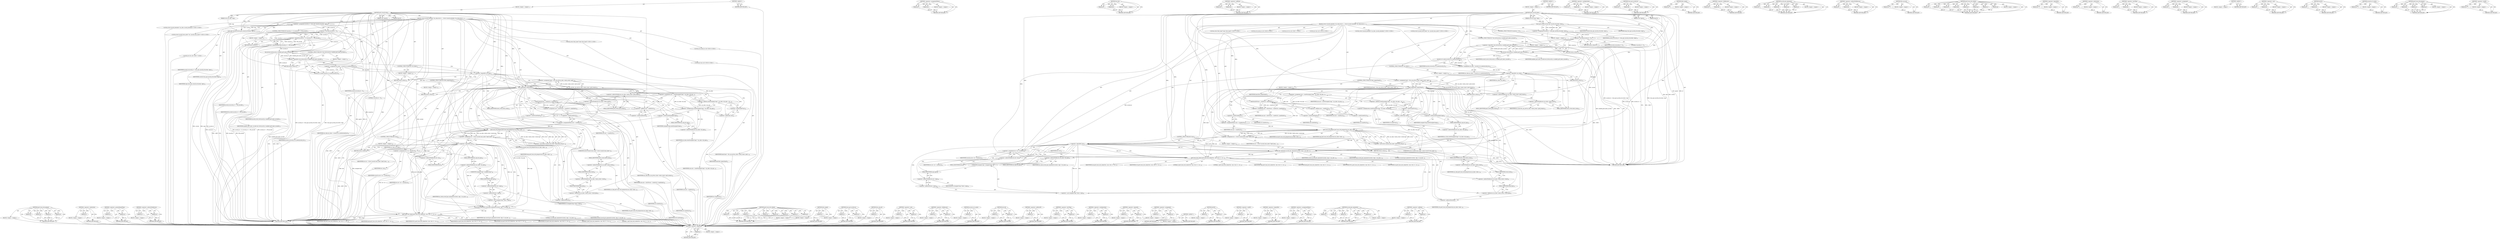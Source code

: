 digraph "&lt;operator&gt;.addition" {
vulnerable_253 [label=<(METHOD,&lt;operator&gt;.addressOf)>];
vulnerable_254 [label=<(PARAM,p1)>];
vulnerable_255 [label=<(BLOCK,&lt;empty&gt;,&lt;empty&gt;)>];
vulnerable_256 [label=<(METHOD_RETURN,ANY)>];
vulnerable_231 [label=<(METHOD,&lt;operator&gt;.assignmentMinus)>];
vulnerable_232 [label=<(PARAM,p1)>];
vulnerable_233 [label=<(PARAM,p2)>];
vulnerable_234 [label=<(BLOCK,&lt;empty&gt;,&lt;empty&gt;)>];
vulnerable_235 [label=<(METHOD_RETURN,ANY)>];
vulnerable_186 [label=<(METHOD,test_bit)>];
vulnerable_187 [label=<(PARAM,p1)>];
vulnerable_188 [label=<(PARAM,p2)>];
vulnerable_189 [label=<(BLOCK,&lt;empty&gt;,&lt;empty&gt;)>];
vulnerable_190 [label=<(METHOD_RETURN,ANY)>];
vulnerable_208 [label=<(METHOD,&lt;operator&gt;.addition)>];
vulnerable_209 [label=<(PARAM,p1)>];
vulnerable_210 [label=<(PARAM,p2)>];
vulnerable_211 [label=<(BLOCK,&lt;empty&gt;,&lt;empty&gt;)>];
vulnerable_212 [label=<(METHOD_RETURN,ANY)>];
vulnerable_6 [label=<(METHOD,&lt;global&gt;)<SUB>1</SUB>>];
vulnerable_7 [label=<(BLOCK,&lt;empty&gt;,&lt;empty&gt;)<SUB>1</SUB>>];
vulnerable_8 [label=<(METHOD,perf_syscall_enter)<SUB>1</SUB>>];
vulnerable_9 [label=<(PARAM,void *ignore)<SUB>1</SUB>>];
vulnerable_10 [label=<(PARAM,struct pt_regs *regs)<SUB>1</SUB>>];
vulnerable_11 [label=<(PARAM,long id)<SUB>1</SUB>>];
vulnerable_12 [label=<(BLOCK,{
	struct syscall_metadata *sys_data;
	struct s...,{
	struct syscall_metadata *sys_data;
	struct s...)<SUB>2</SUB>>];
vulnerable_13 [label="<(LOCAL,struct syscall_metadata* sys_data: syscall_metadata*)<SUB>3</SUB>>"];
vulnerable_14 [label="<(LOCAL,struct syscall_trace_enter* rec: syscall_trace_enter*)<SUB>4</SUB>>"];
vulnerable_15 [label="<(LOCAL,struct hlist_head* head: hlist_head*)<SUB>5</SUB>>"];
vulnerable_16 [label="<(LOCAL,int syscall_nr: int)<SUB>6</SUB>>"];
vulnerable_17 [label="<(LOCAL,int rctx: int)<SUB>7</SUB>>"];
vulnerable_18 [label="<(LOCAL,int size: int)<SUB>8</SUB>>"];
vulnerable_19 [label=<(&lt;operator&gt;.assignment,syscall_nr = trace_get_syscall_nr(current, regs))<SUB>10</SUB>>];
vulnerable_20 [label=<(IDENTIFIER,syscall_nr,syscall_nr = trace_get_syscall_nr(current, regs))<SUB>10</SUB>>];
vulnerable_21 [label=<(trace_get_syscall_nr,trace_get_syscall_nr(current, regs))<SUB>10</SUB>>];
vulnerable_22 [label=<(IDENTIFIER,current,trace_get_syscall_nr(current, regs))<SUB>10</SUB>>];
vulnerable_23 [label=<(IDENTIFIER,regs,trace_get_syscall_nr(current, regs))<SUB>10</SUB>>];
vulnerable_24 [label=<(CONTROL_STRUCTURE,IF,if (syscall_nr &lt; 0))<SUB>11</SUB>>];
vulnerable_25 [label=<(&lt;operator&gt;.lessThan,syscall_nr &lt; 0)<SUB>11</SUB>>];
vulnerable_26 [label=<(IDENTIFIER,syscall_nr,syscall_nr &lt; 0)<SUB>11</SUB>>];
vulnerable_27 [label=<(LITERAL,0,syscall_nr &lt; 0)<SUB>11</SUB>>];
vulnerable_28 [label=<(BLOCK,&lt;empty&gt;,&lt;empty&gt;)<SUB>12</SUB>>];
vulnerable_29 [label=<(RETURN,return;,return;)<SUB>12</SUB>>];
vulnerable_30 [label=<(CONTROL_STRUCTURE,IF,if (!test_bit(syscall_nr, enabled_perf_enter_syscalls)))<SUB>13</SUB>>];
vulnerable_31 [label=<(&lt;operator&gt;.logicalNot,!test_bit(syscall_nr, enabled_perf_enter_syscalls))<SUB>13</SUB>>];
vulnerable_32 [label=<(test_bit,test_bit(syscall_nr, enabled_perf_enter_syscalls))<SUB>13</SUB>>];
vulnerable_33 [label=<(IDENTIFIER,syscall_nr,test_bit(syscall_nr, enabled_perf_enter_syscalls))<SUB>13</SUB>>];
vulnerable_34 [label=<(IDENTIFIER,enabled_perf_enter_syscalls,test_bit(syscall_nr, enabled_perf_enter_syscalls))<SUB>13</SUB>>];
vulnerable_35 [label=<(BLOCK,&lt;empty&gt;,&lt;empty&gt;)<SUB>14</SUB>>];
vulnerable_36 [label=<(RETURN,return;,return;)<SUB>14</SUB>>];
vulnerable_37 [label=<(&lt;operator&gt;.assignment,sys_data = syscall_nr_to_meta(syscall_nr))<SUB>16</SUB>>];
vulnerable_38 [label=<(IDENTIFIER,sys_data,sys_data = syscall_nr_to_meta(syscall_nr))<SUB>16</SUB>>];
vulnerable_39 [label=<(syscall_nr_to_meta,syscall_nr_to_meta(syscall_nr))<SUB>16</SUB>>];
vulnerable_40 [label=<(IDENTIFIER,syscall_nr,syscall_nr_to_meta(syscall_nr))<SUB>16</SUB>>];
vulnerable_41 [label=<(CONTROL_STRUCTURE,IF,if (!sys_data))<SUB>17</SUB>>];
vulnerable_42 [label=<(&lt;operator&gt;.logicalNot,!sys_data)<SUB>17</SUB>>];
vulnerable_43 [label=<(IDENTIFIER,sys_data,!sys_data)<SUB>17</SUB>>];
vulnerable_44 [label=<(BLOCK,&lt;empty&gt;,&lt;empty&gt;)<SUB>18</SUB>>];
vulnerable_45 [label=<(RETURN,return;,return;)<SUB>18</SUB>>];
vulnerable_46 [label=<(&lt;operator&gt;.assignment,head = this_cpu_ptr(sys_data-&gt;enter_event-&gt;perf...)<SUB>20</SUB>>];
vulnerable_47 [label=<(IDENTIFIER,head,head = this_cpu_ptr(sys_data-&gt;enter_event-&gt;perf...)<SUB>20</SUB>>];
vulnerable_48 [label=<(this_cpu_ptr,this_cpu_ptr(sys_data-&gt;enter_event-&gt;perf_events))<SUB>20</SUB>>];
vulnerable_49 [label=<(&lt;operator&gt;.indirectFieldAccess,sys_data-&gt;enter_event-&gt;perf_events)<SUB>20</SUB>>];
vulnerable_50 [label=<(&lt;operator&gt;.indirectFieldAccess,sys_data-&gt;enter_event)<SUB>20</SUB>>];
vulnerable_51 [label=<(IDENTIFIER,sys_data,this_cpu_ptr(sys_data-&gt;enter_event-&gt;perf_events))<SUB>20</SUB>>];
vulnerable_52 [label=<(FIELD_IDENTIFIER,enter_event,enter_event)<SUB>20</SUB>>];
vulnerable_53 [label=<(FIELD_IDENTIFIER,perf_events,perf_events)<SUB>20</SUB>>];
vulnerable_54 [label=<(CONTROL_STRUCTURE,IF,if (hlist_empty(head)))<SUB>21</SUB>>];
vulnerable_55 [label=<(hlist_empty,hlist_empty(head))<SUB>21</SUB>>];
vulnerable_56 [label=<(IDENTIFIER,head,hlist_empty(head))<SUB>21</SUB>>];
vulnerable_57 [label=<(BLOCK,&lt;empty&gt;,&lt;empty&gt;)<SUB>22</SUB>>];
vulnerable_58 [label=<(RETURN,return;,return;)<SUB>22</SUB>>];
vulnerable_59 [label=<(&lt;operator&gt;.assignment,size = sizeof(unsigned long) * sys_data-&gt;nb_arg...)<SUB>25</SUB>>];
vulnerable_60 [label=<(IDENTIFIER,size,size = sizeof(unsigned long) * sys_data-&gt;nb_arg...)<SUB>25</SUB>>];
vulnerable_61 [label=<(&lt;operator&gt;.addition,sizeof(unsigned long) * sys_data-&gt;nb_args + siz...)<SUB>25</SUB>>];
vulnerable_62 [label=<(&lt;operator&gt;.multiplication,sizeof(unsigned long) * sys_data-&gt;nb_args)<SUB>25</SUB>>];
vulnerable_63 [label=<(&lt;operator&gt;.sizeOf,sizeof(unsigned long))<SUB>25</SUB>>];
vulnerable_64 [label=<(IDENTIFIER,unsigned long,sizeof(unsigned long))<SUB>25</SUB>>];
vulnerable_65 [label=<(&lt;operator&gt;.indirectFieldAccess,sys_data-&gt;nb_args)<SUB>25</SUB>>];
vulnerable_66 [label=<(IDENTIFIER,sys_data,sizeof(unsigned long) * sys_data-&gt;nb_args)<SUB>25</SUB>>];
vulnerable_67 [label=<(FIELD_IDENTIFIER,nb_args,nb_args)<SUB>25</SUB>>];
vulnerable_68 [label=<(&lt;operator&gt;.sizeOf,sizeof(*rec))<SUB>25</SUB>>];
vulnerable_69 [label=<(&lt;operator&gt;.indirection,*rec)<SUB>25</SUB>>];
vulnerable_70 [label=<(IDENTIFIER,rec,sizeof(*rec))<SUB>25</SUB>>];
vulnerable_71 [label=<(&lt;operator&gt;.assignment,size = ALIGN(size + sizeof(u32), sizeof(u64)))<SUB>26</SUB>>];
vulnerable_72 [label=<(IDENTIFIER,size,size = ALIGN(size + sizeof(u32), sizeof(u64)))<SUB>26</SUB>>];
vulnerable_73 [label=<(ALIGN,ALIGN(size + sizeof(u32), sizeof(u64)))<SUB>26</SUB>>];
vulnerable_74 [label=<(&lt;operator&gt;.addition,size + sizeof(u32))<SUB>26</SUB>>];
vulnerable_75 [label=<(IDENTIFIER,size,size + sizeof(u32))<SUB>26</SUB>>];
vulnerable_76 [label=<(&lt;operator&gt;.sizeOf,sizeof(u32))<SUB>26</SUB>>];
vulnerable_77 [label=<(IDENTIFIER,u32,sizeof(u32))<SUB>26</SUB>>];
vulnerable_78 [label=<(&lt;operator&gt;.sizeOf,sizeof(u64))<SUB>26</SUB>>];
vulnerable_79 [label=<(IDENTIFIER,u64,sizeof(u64))<SUB>26</SUB>>];
vulnerable_80 [label=<(&lt;operator&gt;.assignmentMinus,size -= sizeof(u32))<SUB>27</SUB>>];
vulnerable_81 [label=<(IDENTIFIER,size,size -= sizeof(u32))<SUB>27</SUB>>];
vulnerable_82 [label=<(&lt;operator&gt;.sizeOf,sizeof(u32))<SUB>27</SUB>>];
vulnerable_83 [label=<(IDENTIFIER,u32,sizeof(u32))<SUB>27</SUB>>];
vulnerable_84 [label=<(&lt;operator&gt;.assignment,rec = (struct syscall_trace_enter *)perf_trace_...)<SUB>29</SUB>>];
vulnerable_85 [label=<(IDENTIFIER,rec,rec = (struct syscall_trace_enter *)perf_trace_...)<SUB>29</SUB>>];
vulnerable_86 [label=<(&lt;operator&gt;.cast,(struct syscall_trace_enter *)perf_trace_buf_pr...)<SUB>29</SUB>>];
vulnerable_87 [label=<(UNKNOWN,struct syscall_trace_enter *,struct syscall_trace_enter *)<SUB>29</SUB>>];
vulnerable_88 [label=<(perf_trace_buf_prepare,perf_trace_buf_prepare(size,
				sys_data-&gt;ente...)<SUB>29</SUB>>];
vulnerable_89 [label=<(IDENTIFIER,size,perf_trace_buf_prepare(size,
				sys_data-&gt;ente...)<SUB>29</SUB>>];
vulnerable_90 [label=<(&lt;operator&gt;.fieldAccess,sys_data-&gt;enter_event-&gt;event.type)<SUB>30</SUB>>];
vulnerable_91 [label=<(&lt;operator&gt;.indirectFieldAccess,sys_data-&gt;enter_event-&gt;event)<SUB>30</SUB>>];
vulnerable_92 [label=<(&lt;operator&gt;.indirectFieldAccess,sys_data-&gt;enter_event)<SUB>30</SUB>>];
vulnerable_93 [label=<(IDENTIFIER,sys_data,perf_trace_buf_prepare(size,
				sys_data-&gt;ente...)<SUB>30</SUB>>];
vulnerable_94 [label=<(FIELD_IDENTIFIER,enter_event,enter_event)<SUB>30</SUB>>];
vulnerable_95 [label=<(FIELD_IDENTIFIER,event,event)<SUB>30</SUB>>];
vulnerable_96 [label=<(FIELD_IDENTIFIER,type,type)<SUB>30</SUB>>];
vulnerable_97 [label=<(IDENTIFIER,regs,perf_trace_buf_prepare(size,
				sys_data-&gt;ente...)<SUB>30</SUB>>];
vulnerable_98 [label=<(&lt;operator&gt;.addressOf,&amp;rctx)<SUB>30</SUB>>];
vulnerable_99 [label=<(IDENTIFIER,rctx,perf_trace_buf_prepare(size,
				sys_data-&gt;ente...)<SUB>30</SUB>>];
vulnerable_100 [label=<(CONTROL_STRUCTURE,IF,if (!rec))<SUB>31</SUB>>];
vulnerable_101 [label=<(&lt;operator&gt;.logicalNot,!rec)<SUB>31</SUB>>];
vulnerable_102 [label=<(IDENTIFIER,rec,!rec)<SUB>31</SUB>>];
vulnerable_103 [label=<(BLOCK,&lt;empty&gt;,&lt;empty&gt;)<SUB>32</SUB>>];
vulnerable_104 [label=<(RETURN,return;,return;)<SUB>32</SUB>>];
vulnerable_105 [label=<(&lt;operator&gt;.assignment,rec-&gt;nr = syscall_nr)<SUB>34</SUB>>];
vulnerable_106 [label=<(&lt;operator&gt;.indirectFieldAccess,rec-&gt;nr)<SUB>34</SUB>>];
vulnerable_107 [label=<(IDENTIFIER,rec,rec-&gt;nr = syscall_nr)<SUB>34</SUB>>];
vulnerable_108 [label=<(FIELD_IDENTIFIER,nr,nr)<SUB>34</SUB>>];
vulnerable_109 [label=<(IDENTIFIER,syscall_nr,rec-&gt;nr = syscall_nr)<SUB>34</SUB>>];
vulnerable_110 [label=<(syscall_get_arguments,syscall_get_arguments(current, regs, 0, sys_dat...)<SUB>35</SUB>>];
vulnerable_111 [label=<(IDENTIFIER,current,syscall_get_arguments(current, regs, 0, sys_dat...)<SUB>35</SUB>>];
vulnerable_112 [label=<(IDENTIFIER,regs,syscall_get_arguments(current, regs, 0, sys_dat...)<SUB>35</SUB>>];
vulnerable_113 [label=<(LITERAL,0,syscall_get_arguments(current, regs, 0, sys_dat...)<SUB>35</SUB>>];
vulnerable_114 [label=<(&lt;operator&gt;.indirectFieldAccess,sys_data-&gt;nb_args)<SUB>35</SUB>>];
vulnerable_115 [label=<(IDENTIFIER,sys_data,syscall_get_arguments(current, regs, 0, sys_dat...)<SUB>35</SUB>>];
vulnerable_116 [label=<(FIELD_IDENTIFIER,nb_args,nb_args)<SUB>35</SUB>>];
vulnerable_117 [label=<(&lt;operator&gt;.cast,(unsigned long *)&amp;rec-&gt;args)<SUB>36</SUB>>];
vulnerable_118 [label=<(UNKNOWN,unsigned long *,unsigned long *)<SUB>36</SUB>>];
vulnerable_119 [label=<(&lt;operator&gt;.addressOf,&amp;rec-&gt;args)<SUB>36</SUB>>];
vulnerable_120 [label=<(&lt;operator&gt;.indirectFieldAccess,rec-&gt;args)<SUB>36</SUB>>];
vulnerable_121 [label=<(IDENTIFIER,rec,(unsigned long *)&amp;rec-&gt;args)<SUB>36</SUB>>];
vulnerable_122 [label=<(FIELD_IDENTIFIER,args,args)<SUB>36</SUB>>];
vulnerable_123 [label=<(perf_trace_buf_submit,perf_trace_buf_submit(rec, size, rctx, 0, 1, re...)<SUB>37</SUB>>];
vulnerable_124 [label=<(IDENTIFIER,rec,perf_trace_buf_submit(rec, size, rctx, 0, 1, re...)<SUB>37</SUB>>];
vulnerable_125 [label=<(IDENTIFIER,size,perf_trace_buf_submit(rec, size, rctx, 0, 1, re...)<SUB>37</SUB>>];
vulnerable_126 [label=<(IDENTIFIER,rctx,perf_trace_buf_submit(rec, size, rctx, 0, 1, re...)<SUB>37</SUB>>];
vulnerable_127 [label=<(LITERAL,0,perf_trace_buf_submit(rec, size, rctx, 0, 1, re...)<SUB>37</SUB>>];
vulnerable_128 [label=<(LITERAL,1,perf_trace_buf_submit(rec, size, rctx, 0, 1, re...)<SUB>37</SUB>>];
vulnerable_129 [label=<(IDENTIFIER,regs,perf_trace_buf_submit(rec, size, rctx, 0, 1, re...)<SUB>37</SUB>>];
vulnerable_130 [label=<(IDENTIFIER,head,perf_trace_buf_submit(rec, size, rctx, 0, 1, re...)<SUB>37</SUB>>];
vulnerable_131 [label=<(IDENTIFIER,NULL,perf_trace_buf_submit(rec, size, rctx, 0, 1, re...)<SUB>37</SUB>>];
vulnerable_132 [label=<(METHOD_RETURN,void)<SUB>1</SUB>>];
vulnerable_134 [label=<(METHOD_RETURN,ANY)<SUB>1</SUB>>];
vulnerable_213 [label=<(METHOD,&lt;operator&gt;.multiplication)>];
vulnerable_214 [label=<(PARAM,p1)>];
vulnerable_215 [label=<(PARAM,p2)>];
vulnerable_216 [label=<(BLOCK,&lt;empty&gt;,&lt;empty&gt;)>];
vulnerable_217 [label=<(METHOD_RETURN,ANY)>];
vulnerable_172 [label=<(METHOD,trace_get_syscall_nr)>];
vulnerable_173 [label=<(PARAM,p1)>];
vulnerable_174 [label=<(PARAM,p2)>];
vulnerable_175 [label=<(BLOCK,&lt;empty&gt;,&lt;empty&gt;)>];
vulnerable_176 [label=<(METHOD_RETURN,ANY)>];
vulnerable_204 [label=<(METHOD,hlist_empty)>];
vulnerable_205 [label=<(PARAM,p1)>];
vulnerable_206 [label=<(BLOCK,&lt;empty&gt;,&lt;empty&gt;)>];
vulnerable_207 [label=<(METHOD_RETURN,ANY)>];
vulnerable_248 [label=<(METHOD,&lt;operator&gt;.fieldAccess)>];
vulnerable_249 [label=<(PARAM,p1)>];
vulnerable_250 [label=<(PARAM,p2)>];
vulnerable_251 [label=<(BLOCK,&lt;empty&gt;,&lt;empty&gt;)>];
vulnerable_252 [label=<(METHOD_RETURN,ANY)>];
vulnerable_257 [label=<(METHOD,syscall_get_arguments)>];
vulnerable_258 [label=<(PARAM,p1)>];
vulnerable_259 [label=<(PARAM,p2)>];
vulnerable_260 [label=<(PARAM,p3)>];
vulnerable_261 [label=<(PARAM,p4)>];
vulnerable_262 [label=<(PARAM,p5)>];
vulnerable_263 [label=<(BLOCK,&lt;empty&gt;,&lt;empty&gt;)>];
vulnerable_264 [label=<(METHOD_RETURN,ANY)>];
vulnerable_199 [label=<(METHOD,&lt;operator&gt;.indirectFieldAccess)>];
vulnerable_200 [label=<(PARAM,p1)>];
vulnerable_201 [label=<(PARAM,p2)>];
vulnerable_202 [label=<(BLOCK,&lt;empty&gt;,&lt;empty&gt;)>];
vulnerable_203 [label=<(METHOD_RETURN,ANY)>];
vulnerable_195 [label=<(METHOD,this_cpu_ptr)>];
vulnerable_196 [label=<(PARAM,p1)>];
vulnerable_197 [label=<(BLOCK,&lt;empty&gt;,&lt;empty&gt;)>];
vulnerable_198 [label=<(METHOD_RETURN,ANY)>];
vulnerable_265 [label=<(METHOD,perf_trace_buf_submit)>];
vulnerable_266 [label=<(PARAM,p1)>];
vulnerable_267 [label=<(PARAM,p2)>];
vulnerable_268 [label=<(PARAM,p3)>];
vulnerable_269 [label=<(PARAM,p4)>];
vulnerable_270 [label=<(PARAM,p5)>];
vulnerable_271 [label=<(PARAM,p6)>];
vulnerable_272 [label=<(PARAM,p7)>];
vulnerable_273 [label=<(PARAM,p8)>];
vulnerable_274 [label=<(BLOCK,&lt;empty&gt;,&lt;empty&gt;)>];
vulnerable_275 [label=<(METHOD_RETURN,ANY)>];
vulnerable_182 [label=<(METHOD,&lt;operator&gt;.logicalNot)>];
vulnerable_183 [label=<(PARAM,p1)>];
vulnerable_184 [label=<(BLOCK,&lt;empty&gt;,&lt;empty&gt;)>];
vulnerable_185 [label=<(METHOD_RETURN,ANY)>];
vulnerable_222 [label=<(METHOD,&lt;operator&gt;.indirection)>];
vulnerable_223 [label=<(PARAM,p1)>];
vulnerable_224 [label=<(BLOCK,&lt;empty&gt;,&lt;empty&gt;)>];
vulnerable_225 [label=<(METHOD_RETURN,ANY)>];
vulnerable_177 [label=<(METHOD,&lt;operator&gt;.lessThan)>];
vulnerable_178 [label=<(PARAM,p1)>];
vulnerable_179 [label=<(PARAM,p2)>];
vulnerable_180 [label=<(BLOCK,&lt;empty&gt;,&lt;empty&gt;)>];
vulnerable_181 [label=<(METHOD_RETURN,ANY)>];
vulnerable_167 [label=<(METHOD,&lt;operator&gt;.assignment)>];
vulnerable_168 [label=<(PARAM,p1)>];
vulnerable_169 [label=<(PARAM,p2)>];
vulnerable_170 [label=<(BLOCK,&lt;empty&gt;,&lt;empty&gt;)>];
vulnerable_171 [label=<(METHOD_RETURN,ANY)>];
vulnerable_161 [label=<(METHOD,&lt;global&gt;)<SUB>1</SUB>>];
vulnerable_162 [label=<(BLOCK,&lt;empty&gt;,&lt;empty&gt;)>];
vulnerable_163 [label=<(METHOD_RETURN,ANY)>];
vulnerable_236 [label=<(METHOD,&lt;operator&gt;.cast)>];
vulnerable_237 [label=<(PARAM,p1)>];
vulnerable_238 [label=<(PARAM,p2)>];
vulnerable_239 [label=<(BLOCK,&lt;empty&gt;,&lt;empty&gt;)>];
vulnerable_240 [label=<(METHOD_RETURN,ANY)>];
vulnerable_226 [label=<(METHOD,ALIGN)>];
vulnerable_227 [label=<(PARAM,p1)>];
vulnerable_228 [label=<(PARAM,p2)>];
vulnerable_229 [label=<(BLOCK,&lt;empty&gt;,&lt;empty&gt;)>];
vulnerable_230 [label=<(METHOD_RETURN,ANY)>];
vulnerable_191 [label=<(METHOD,syscall_nr_to_meta)>];
vulnerable_192 [label=<(PARAM,p1)>];
vulnerable_193 [label=<(BLOCK,&lt;empty&gt;,&lt;empty&gt;)>];
vulnerable_194 [label=<(METHOD_RETURN,ANY)>];
vulnerable_241 [label=<(METHOD,perf_trace_buf_prepare)>];
vulnerable_242 [label=<(PARAM,p1)>];
vulnerable_243 [label=<(PARAM,p2)>];
vulnerable_244 [label=<(PARAM,p3)>];
vulnerable_245 [label=<(PARAM,p4)>];
vulnerable_246 [label=<(BLOCK,&lt;empty&gt;,&lt;empty&gt;)>];
vulnerable_247 [label=<(METHOD_RETURN,ANY)>];
vulnerable_218 [label=<(METHOD,&lt;operator&gt;.sizeOf)>];
vulnerable_219 [label=<(PARAM,p1)>];
vulnerable_220 [label=<(BLOCK,&lt;empty&gt;,&lt;empty&gt;)>];
vulnerable_221 [label=<(METHOD_RETURN,ANY)>];
fixed_255 [label=<(METHOD,perf_trace_buf_prepare)>];
fixed_256 [label=<(PARAM,p1)>];
fixed_257 [label=<(PARAM,p2)>];
fixed_258 [label=<(PARAM,p3)>];
fixed_259 [label=<(PARAM,p4)>];
fixed_260 [label=<(BLOCK,&lt;empty&gt;,&lt;empty&gt;)>];
fixed_261 [label=<(METHOD_RETURN,ANY)>];
fixed_236 [label=<(METHOD,&lt;operator&gt;.indirection)>];
fixed_237 [label=<(PARAM,p1)>];
fixed_238 [label=<(BLOCK,&lt;empty&gt;,&lt;empty&gt;)>];
fixed_239 [label=<(METHOD_RETURN,ANY)>];
fixed_191 [label=<(METHOD,&lt;operator&gt;.greaterEqualsThan)>];
fixed_192 [label=<(PARAM,p1)>];
fixed_193 [label=<(PARAM,p2)>];
fixed_194 [label=<(BLOCK,&lt;empty&gt;,&lt;empty&gt;)>];
fixed_195 [label=<(METHOD_RETURN,ANY)>];
fixed_213 [label=<(METHOD,&lt;operator&gt;.indirectFieldAccess)>];
fixed_214 [label=<(PARAM,p1)>];
fixed_215 [label=<(PARAM,p2)>];
fixed_216 [label=<(BLOCK,&lt;empty&gt;,&lt;empty&gt;)>];
fixed_217 [label=<(METHOD_RETURN,ANY)>];
fixed_6 [label=<(METHOD,&lt;global&gt;)<SUB>1</SUB>>];
fixed_7 [label=<(BLOCK,&lt;empty&gt;,&lt;empty&gt;)<SUB>1</SUB>>];
fixed_8 [label=<(METHOD,perf_syscall_enter)<SUB>1</SUB>>];
fixed_9 [label=<(PARAM,void *ignore)<SUB>1</SUB>>];
fixed_10 [label=<(PARAM,struct pt_regs *regs)<SUB>1</SUB>>];
fixed_11 [label=<(PARAM,long id)<SUB>1</SUB>>];
fixed_12 [label=<(BLOCK,{
	struct syscall_metadata *sys_data;
	struct s...,{
	struct syscall_metadata *sys_data;
	struct s...)<SUB>2</SUB>>];
fixed_13 [label="<(LOCAL,struct syscall_metadata* sys_data: syscall_metadata*)<SUB>3</SUB>>"];
fixed_14 [label="<(LOCAL,struct syscall_trace_enter* rec: syscall_trace_enter*)<SUB>4</SUB>>"];
fixed_15 [label="<(LOCAL,struct hlist_head* head: hlist_head*)<SUB>5</SUB>>"];
fixed_16 [label="<(LOCAL,int syscall_nr: int)<SUB>6</SUB>>"];
fixed_17 [label="<(LOCAL,int rctx: int)<SUB>7</SUB>>"];
fixed_18 [label="<(LOCAL,int size: int)<SUB>8</SUB>>"];
fixed_19 [label=<(&lt;operator&gt;.assignment,syscall_nr = trace_get_syscall_nr(current, regs))<SUB>10</SUB>>];
fixed_20 [label=<(IDENTIFIER,syscall_nr,syscall_nr = trace_get_syscall_nr(current, regs))<SUB>10</SUB>>];
fixed_21 [label=<(trace_get_syscall_nr,trace_get_syscall_nr(current, regs))<SUB>10</SUB>>];
fixed_22 [label=<(IDENTIFIER,current,trace_get_syscall_nr(current, regs))<SUB>10</SUB>>];
fixed_23 [label=<(IDENTIFIER,regs,trace_get_syscall_nr(current, regs))<SUB>10</SUB>>];
fixed_24 [label=<(CONTROL_STRUCTURE,IF,if (syscall_nr &lt; 0 || syscall_nr &gt;= NR_syscalls))<SUB>11</SUB>>];
fixed_25 [label=<(&lt;operator&gt;.logicalOr,syscall_nr &lt; 0 || syscall_nr &gt;= NR_syscalls)<SUB>11</SUB>>];
fixed_26 [label=<(&lt;operator&gt;.lessThan,syscall_nr &lt; 0)<SUB>11</SUB>>];
fixed_27 [label=<(IDENTIFIER,syscall_nr,syscall_nr &lt; 0)<SUB>11</SUB>>];
fixed_28 [label=<(LITERAL,0,syscall_nr &lt; 0)<SUB>11</SUB>>];
fixed_29 [label=<(&lt;operator&gt;.greaterEqualsThan,syscall_nr &gt;= NR_syscalls)<SUB>11</SUB>>];
fixed_30 [label=<(IDENTIFIER,syscall_nr,syscall_nr &gt;= NR_syscalls)<SUB>11</SUB>>];
fixed_31 [label=<(IDENTIFIER,NR_syscalls,syscall_nr &gt;= NR_syscalls)<SUB>11</SUB>>];
fixed_32 [label=<(BLOCK,&lt;empty&gt;,&lt;empty&gt;)<SUB>12</SUB>>];
fixed_33 [label=<(RETURN,return;,return;)<SUB>12</SUB>>];
fixed_34 [label=<(CONTROL_STRUCTURE,IF,if (!test_bit(syscall_nr, enabled_perf_enter_syscalls)))<SUB>13</SUB>>];
fixed_35 [label=<(&lt;operator&gt;.logicalNot,!test_bit(syscall_nr, enabled_perf_enter_syscalls))<SUB>13</SUB>>];
fixed_36 [label=<(test_bit,test_bit(syscall_nr, enabled_perf_enter_syscalls))<SUB>13</SUB>>];
fixed_37 [label=<(IDENTIFIER,syscall_nr,test_bit(syscall_nr, enabled_perf_enter_syscalls))<SUB>13</SUB>>];
fixed_38 [label=<(IDENTIFIER,enabled_perf_enter_syscalls,test_bit(syscall_nr, enabled_perf_enter_syscalls))<SUB>13</SUB>>];
fixed_39 [label=<(BLOCK,&lt;empty&gt;,&lt;empty&gt;)<SUB>14</SUB>>];
fixed_40 [label=<(RETURN,return;,return;)<SUB>14</SUB>>];
fixed_41 [label=<(&lt;operator&gt;.assignment,sys_data = syscall_nr_to_meta(syscall_nr))<SUB>16</SUB>>];
fixed_42 [label=<(IDENTIFIER,sys_data,sys_data = syscall_nr_to_meta(syscall_nr))<SUB>16</SUB>>];
fixed_43 [label=<(syscall_nr_to_meta,syscall_nr_to_meta(syscall_nr))<SUB>16</SUB>>];
fixed_44 [label=<(IDENTIFIER,syscall_nr,syscall_nr_to_meta(syscall_nr))<SUB>16</SUB>>];
fixed_45 [label=<(CONTROL_STRUCTURE,IF,if (!sys_data))<SUB>17</SUB>>];
fixed_46 [label=<(&lt;operator&gt;.logicalNot,!sys_data)<SUB>17</SUB>>];
fixed_47 [label=<(IDENTIFIER,sys_data,!sys_data)<SUB>17</SUB>>];
fixed_48 [label=<(BLOCK,&lt;empty&gt;,&lt;empty&gt;)<SUB>18</SUB>>];
fixed_49 [label=<(RETURN,return;,return;)<SUB>18</SUB>>];
fixed_50 [label=<(&lt;operator&gt;.assignment,head = this_cpu_ptr(sys_data-&gt;enter_event-&gt;perf...)<SUB>20</SUB>>];
fixed_51 [label=<(IDENTIFIER,head,head = this_cpu_ptr(sys_data-&gt;enter_event-&gt;perf...)<SUB>20</SUB>>];
fixed_52 [label=<(this_cpu_ptr,this_cpu_ptr(sys_data-&gt;enter_event-&gt;perf_events))<SUB>20</SUB>>];
fixed_53 [label=<(&lt;operator&gt;.indirectFieldAccess,sys_data-&gt;enter_event-&gt;perf_events)<SUB>20</SUB>>];
fixed_54 [label=<(&lt;operator&gt;.indirectFieldAccess,sys_data-&gt;enter_event)<SUB>20</SUB>>];
fixed_55 [label=<(IDENTIFIER,sys_data,this_cpu_ptr(sys_data-&gt;enter_event-&gt;perf_events))<SUB>20</SUB>>];
fixed_56 [label=<(FIELD_IDENTIFIER,enter_event,enter_event)<SUB>20</SUB>>];
fixed_57 [label=<(FIELD_IDENTIFIER,perf_events,perf_events)<SUB>20</SUB>>];
fixed_58 [label=<(CONTROL_STRUCTURE,IF,if (hlist_empty(head)))<SUB>21</SUB>>];
fixed_59 [label=<(hlist_empty,hlist_empty(head))<SUB>21</SUB>>];
fixed_60 [label=<(IDENTIFIER,head,hlist_empty(head))<SUB>21</SUB>>];
fixed_61 [label=<(BLOCK,&lt;empty&gt;,&lt;empty&gt;)<SUB>22</SUB>>];
fixed_62 [label=<(RETURN,return;,return;)<SUB>22</SUB>>];
fixed_63 [label=<(&lt;operator&gt;.assignment,size = sizeof(unsigned long) * sys_data-&gt;nb_arg...)<SUB>25</SUB>>];
fixed_64 [label=<(IDENTIFIER,size,size = sizeof(unsigned long) * sys_data-&gt;nb_arg...)<SUB>25</SUB>>];
fixed_65 [label=<(&lt;operator&gt;.addition,sizeof(unsigned long) * sys_data-&gt;nb_args + siz...)<SUB>25</SUB>>];
fixed_66 [label=<(&lt;operator&gt;.multiplication,sizeof(unsigned long) * sys_data-&gt;nb_args)<SUB>25</SUB>>];
fixed_67 [label=<(&lt;operator&gt;.sizeOf,sizeof(unsigned long))<SUB>25</SUB>>];
fixed_68 [label=<(IDENTIFIER,unsigned long,sizeof(unsigned long))<SUB>25</SUB>>];
fixed_69 [label=<(&lt;operator&gt;.indirectFieldAccess,sys_data-&gt;nb_args)<SUB>25</SUB>>];
fixed_70 [label=<(IDENTIFIER,sys_data,sizeof(unsigned long) * sys_data-&gt;nb_args)<SUB>25</SUB>>];
fixed_71 [label=<(FIELD_IDENTIFIER,nb_args,nb_args)<SUB>25</SUB>>];
fixed_72 [label=<(&lt;operator&gt;.sizeOf,sizeof(*rec))<SUB>25</SUB>>];
fixed_73 [label=<(&lt;operator&gt;.indirection,*rec)<SUB>25</SUB>>];
fixed_74 [label=<(IDENTIFIER,rec,sizeof(*rec))<SUB>25</SUB>>];
fixed_75 [label=<(&lt;operator&gt;.assignment,size = ALIGN(size + sizeof(u32), sizeof(u64)))<SUB>26</SUB>>];
fixed_76 [label=<(IDENTIFIER,size,size = ALIGN(size + sizeof(u32), sizeof(u64)))<SUB>26</SUB>>];
fixed_77 [label=<(ALIGN,ALIGN(size + sizeof(u32), sizeof(u64)))<SUB>26</SUB>>];
fixed_78 [label=<(&lt;operator&gt;.addition,size + sizeof(u32))<SUB>26</SUB>>];
fixed_79 [label=<(IDENTIFIER,size,size + sizeof(u32))<SUB>26</SUB>>];
fixed_80 [label=<(&lt;operator&gt;.sizeOf,sizeof(u32))<SUB>26</SUB>>];
fixed_81 [label=<(IDENTIFIER,u32,sizeof(u32))<SUB>26</SUB>>];
fixed_82 [label=<(&lt;operator&gt;.sizeOf,sizeof(u64))<SUB>26</SUB>>];
fixed_83 [label=<(IDENTIFIER,u64,sizeof(u64))<SUB>26</SUB>>];
fixed_84 [label=<(&lt;operator&gt;.assignmentMinus,size -= sizeof(u32))<SUB>27</SUB>>];
fixed_85 [label=<(IDENTIFIER,size,size -= sizeof(u32))<SUB>27</SUB>>];
fixed_86 [label=<(&lt;operator&gt;.sizeOf,sizeof(u32))<SUB>27</SUB>>];
fixed_87 [label=<(IDENTIFIER,u32,sizeof(u32))<SUB>27</SUB>>];
fixed_88 [label=<(&lt;operator&gt;.assignment,rec = (struct syscall_trace_enter *)perf_trace_...)<SUB>29</SUB>>];
fixed_89 [label=<(IDENTIFIER,rec,rec = (struct syscall_trace_enter *)perf_trace_...)<SUB>29</SUB>>];
fixed_90 [label=<(&lt;operator&gt;.cast,(struct syscall_trace_enter *)perf_trace_buf_pr...)<SUB>29</SUB>>];
fixed_91 [label=<(UNKNOWN,struct syscall_trace_enter *,struct syscall_trace_enter *)<SUB>29</SUB>>];
fixed_92 [label=<(perf_trace_buf_prepare,perf_trace_buf_prepare(size,
				sys_data-&gt;ente...)<SUB>29</SUB>>];
fixed_93 [label=<(IDENTIFIER,size,perf_trace_buf_prepare(size,
				sys_data-&gt;ente...)<SUB>29</SUB>>];
fixed_94 [label=<(&lt;operator&gt;.fieldAccess,sys_data-&gt;enter_event-&gt;event.type)<SUB>30</SUB>>];
fixed_95 [label=<(&lt;operator&gt;.indirectFieldAccess,sys_data-&gt;enter_event-&gt;event)<SUB>30</SUB>>];
fixed_96 [label=<(&lt;operator&gt;.indirectFieldAccess,sys_data-&gt;enter_event)<SUB>30</SUB>>];
fixed_97 [label=<(IDENTIFIER,sys_data,perf_trace_buf_prepare(size,
				sys_data-&gt;ente...)<SUB>30</SUB>>];
fixed_98 [label=<(FIELD_IDENTIFIER,enter_event,enter_event)<SUB>30</SUB>>];
fixed_99 [label=<(FIELD_IDENTIFIER,event,event)<SUB>30</SUB>>];
fixed_100 [label=<(FIELD_IDENTIFIER,type,type)<SUB>30</SUB>>];
fixed_101 [label=<(IDENTIFIER,regs,perf_trace_buf_prepare(size,
				sys_data-&gt;ente...)<SUB>30</SUB>>];
fixed_102 [label=<(&lt;operator&gt;.addressOf,&amp;rctx)<SUB>30</SUB>>];
fixed_103 [label=<(IDENTIFIER,rctx,perf_trace_buf_prepare(size,
				sys_data-&gt;ente...)<SUB>30</SUB>>];
fixed_104 [label=<(CONTROL_STRUCTURE,IF,if (!rec))<SUB>31</SUB>>];
fixed_105 [label=<(&lt;operator&gt;.logicalNot,!rec)<SUB>31</SUB>>];
fixed_106 [label=<(IDENTIFIER,rec,!rec)<SUB>31</SUB>>];
fixed_107 [label=<(BLOCK,&lt;empty&gt;,&lt;empty&gt;)<SUB>32</SUB>>];
fixed_108 [label=<(RETURN,return;,return;)<SUB>32</SUB>>];
fixed_109 [label=<(&lt;operator&gt;.assignment,rec-&gt;nr = syscall_nr)<SUB>34</SUB>>];
fixed_110 [label=<(&lt;operator&gt;.indirectFieldAccess,rec-&gt;nr)<SUB>34</SUB>>];
fixed_111 [label=<(IDENTIFIER,rec,rec-&gt;nr = syscall_nr)<SUB>34</SUB>>];
fixed_112 [label=<(FIELD_IDENTIFIER,nr,nr)<SUB>34</SUB>>];
fixed_113 [label=<(IDENTIFIER,syscall_nr,rec-&gt;nr = syscall_nr)<SUB>34</SUB>>];
fixed_114 [label=<(syscall_get_arguments,syscall_get_arguments(current, regs, 0, sys_dat...)<SUB>35</SUB>>];
fixed_115 [label=<(IDENTIFIER,current,syscall_get_arguments(current, regs, 0, sys_dat...)<SUB>35</SUB>>];
fixed_116 [label=<(IDENTIFIER,regs,syscall_get_arguments(current, regs, 0, sys_dat...)<SUB>35</SUB>>];
fixed_117 [label=<(LITERAL,0,syscall_get_arguments(current, regs, 0, sys_dat...)<SUB>35</SUB>>];
fixed_118 [label=<(&lt;operator&gt;.indirectFieldAccess,sys_data-&gt;nb_args)<SUB>35</SUB>>];
fixed_119 [label=<(IDENTIFIER,sys_data,syscall_get_arguments(current, regs, 0, sys_dat...)<SUB>35</SUB>>];
fixed_120 [label=<(FIELD_IDENTIFIER,nb_args,nb_args)<SUB>35</SUB>>];
fixed_121 [label=<(&lt;operator&gt;.cast,(unsigned long *)&amp;rec-&gt;args)<SUB>36</SUB>>];
fixed_122 [label=<(UNKNOWN,unsigned long *,unsigned long *)<SUB>36</SUB>>];
fixed_123 [label=<(&lt;operator&gt;.addressOf,&amp;rec-&gt;args)<SUB>36</SUB>>];
fixed_124 [label=<(&lt;operator&gt;.indirectFieldAccess,rec-&gt;args)<SUB>36</SUB>>];
fixed_125 [label=<(IDENTIFIER,rec,(unsigned long *)&amp;rec-&gt;args)<SUB>36</SUB>>];
fixed_126 [label=<(FIELD_IDENTIFIER,args,args)<SUB>36</SUB>>];
fixed_127 [label=<(perf_trace_buf_submit,perf_trace_buf_submit(rec, size, rctx, 0, 1, re...)<SUB>37</SUB>>];
fixed_128 [label=<(IDENTIFIER,rec,perf_trace_buf_submit(rec, size, rctx, 0, 1, re...)<SUB>37</SUB>>];
fixed_129 [label=<(IDENTIFIER,size,perf_trace_buf_submit(rec, size, rctx, 0, 1, re...)<SUB>37</SUB>>];
fixed_130 [label=<(IDENTIFIER,rctx,perf_trace_buf_submit(rec, size, rctx, 0, 1, re...)<SUB>37</SUB>>];
fixed_131 [label=<(LITERAL,0,perf_trace_buf_submit(rec, size, rctx, 0, 1, re...)<SUB>37</SUB>>];
fixed_132 [label=<(LITERAL,1,perf_trace_buf_submit(rec, size, rctx, 0, 1, re...)<SUB>37</SUB>>];
fixed_133 [label=<(IDENTIFIER,regs,perf_trace_buf_submit(rec, size, rctx, 0, 1, re...)<SUB>37</SUB>>];
fixed_134 [label=<(IDENTIFIER,head,perf_trace_buf_submit(rec, size, rctx, 0, 1, re...)<SUB>37</SUB>>];
fixed_135 [label=<(IDENTIFIER,NULL,perf_trace_buf_submit(rec, size, rctx, 0, 1, re...)<SUB>37</SUB>>];
fixed_136 [label=<(METHOD_RETURN,void)<SUB>1</SUB>>];
fixed_138 [label=<(METHOD_RETURN,ANY)<SUB>1</SUB>>];
fixed_279 [label=<(METHOD,perf_trace_buf_submit)>];
fixed_280 [label=<(PARAM,p1)>];
fixed_281 [label=<(PARAM,p2)>];
fixed_282 [label=<(PARAM,p3)>];
fixed_283 [label=<(PARAM,p4)>];
fixed_284 [label=<(PARAM,p5)>];
fixed_285 [label=<(PARAM,p6)>];
fixed_286 [label=<(PARAM,p7)>];
fixed_287 [label=<(PARAM,p8)>];
fixed_288 [label=<(BLOCK,&lt;empty&gt;,&lt;empty&gt;)>];
fixed_289 [label=<(METHOD_RETURN,ANY)>];
fixed_218 [label=<(METHOD,hlist_empty)>];
fixed_219 [label=<(PARAM,p1)>];
fixed_220 [label=<(BLOCK,&lt;empty&gt;,&lt;empty&gt;)>];
fixed_221 [label=<(METHOD_RETURN,ANY)>];
fixed_176 [label=<(METHOD,trace_get_syscall_nr)>];
fixed_177 [label=<(PARAM,p1)>];
fixed_178 [label=<(PARAM,p2)>];
fixed_179 [label=<(BLOCK,&lt;empty&gt;,&lt;empty&gt;)>];
fixed_180 [label=<(METHOD_RETURN,ANY)>];
fixed_209 [label=<(METHOD,this_cpu_ptr)>];
fixed_210 [label=<(PARAM,p1)>];
fixed_211 [label=<(BLOCK,&lt;empty&gt;,&lt;empty&gt;)>];
fixed_212 [label=<(METHOD_RETURN,ANY)>];
fixed_250 [label=<(METHOD,&lt;operator&gt;.cast)>];
fixed_251 [label=<(PARAM,p1)>];
fixed_252 [label=<(PARAM,p2)>];
fixed_253 [label=<(BLOCK,&lt;empty&gt;,&lt;empty&gt;)>];
fixed_254 [label=<(METHOD_RETURN,ANY)>];
fixed_262 [label=<(METHOD,&lt;operator&gt;.fieldAccess)>];
fixed_263 [label=<(PARAM,p1)>];
fixed_264 [label=<(PARAM,p2)>];
fixed_265 [label=<(BLOCK,&lt;empty&gt;,&lt;empty&gt;)>];
fixed_266 [label=<(METHOD_RETURN,ANY)>];
fixed_205 [label=<(METHOD,syscall_nr_to_meta)>];
fixed_206 [label=<(PARAM,p1)>];
fixed_207 [label=<(BLOCK,&lt;empty&gt;,&lt;empty&gt;)>];
fixed_208 [label=<(METHOD_RETURN,ANY)>];
fixed_200 [label=<(METHOD,test_bit)>];
fixed_201 [label=<(PARAM,p1)>];
fixed_202 [label=<(PARAM,p2)>];
fixed_203 [label=<(BLOCK,&lt;empty&gt;,&lt;empty&gt;)>];
fixed_204 [label=<(METHOD_RETURN,ANY)>];
fixed_267 [label=<(METHOD,&lt;operator&gt;.addressOf)>];
fixed_268 [label=<(PARAM,p1)>];
fixed_269 [label=<(BLOCK,&lt;empty&gt;,&lt;empty&gt;)>];
fixed_270 [label=<(METHOD_RETURN,ANY)>];
fixed_186 [label=<(METHOD,&lt;operator&gt;.lessThan)>];
fixed_187 [label=<(PARAM,p1)>];
fixed_188 [label=<(PARAM,p2)>];
fixed_189 [label=<(BLOCK,&lt;empty&gt;,&lt;empty&gt;)>];
fixed_190 [label=<(METHOD_RETURN,ANY)>];
fixed_227 [label=<(METHOD,&lt;operator&gt;.multiplication)>];
fixed_228 [label=<(PARAM,p1)>];
fixed_229 [label=<(PARAM,p2)>];
fixed_230 [label=<(BLOCK,&lt;empty&gt;,&lt;empty&gt;)>];
fixed_231 [label=<(METHOD_RETURN,ANY)>];
fixed_181 [label=<(METHOD,&lt;operator&gt;.logicalOr)>];
fixed_182 [label=<(PARAM,p1)>];
fixed_183 [label=<(PARAM,p2)>];
fixed_184 [label=<(BLOCK,&lt;empty&gt;,&lt;empty&gt;)>];
fixed_185 [label=<(METHOD_RETURN,ANY)>];
fixed_171 [label=<(METHOD,&lt;operator&gt;.assignment)>];
fixed_172 [label=<(PARAM,p1)>];
fixed_173 [label=<(PARAM,p2)>];
fixed_174 [label=<(BLOCK,&lt;empty&gt;,&lt;empty&gt;)>];
fixed_175 [label=<(METHOD_RETURN,ANY)>];
fixed_165 [label=<(METHOD,&lt;global&gt;)<SUB>1</SUB>>];
fixed_166 [label=<(BLOCK,&lt;empty&gt;,&lt;empty&gt;)>];
fixed_167 [label=<(METHOD_RETURN,ANY)>];
fixed_240 [label=<(METHOD,ALIGN)>];
fixed_241 [label=<(PARAM,p1)>];
fixed_242 [label=<(PARAM,p2)>];
fixed_243 [label=<(BLOCK,&lt;empty&gt;,&lt;empty&gt;)>];
fixed_244 [label=<(METHOD_RETURN,ANY)>];
fixed_232 [label=<(METHOD,&lt;operator&gt;.sizeOf)>];
fixed_233 [label=<(PARAM,p1)>];
fixed_234 [label=<(BLOCK,&lt;empty&gt;,&lt;empty&gt;)>];
fixed_235 [label=<(METHOD_RETURN,ANY)>];
fixed_196 [label=<(METHOD,&lt;operator&gt;.logicalNot)>];
fixed_197 [label=<(PARAM,p1)>];
fixed_198 [label=<(BLOCK,&lt;empty&gt;,&lt;empty&gt;)>];
fixed_199 [label=<(METHOD_RETURN,ANY)>];
fixed_245 [label=<(METHOD,&lt;operator&gt;.assignmentMinus)>];
fixed_246 [label=<(PARAM,p1)>];
fixed_247 [label=<(PARAM,p2)>];
fixed_248 [label=<(BLOCK,&lt;empty&gt;,&lt;empty&gt;)>];
fixed_249 [label=<(METHOD_RETURN,ANY)>];
fixed_271 [label=<(METHOD,syscall_get_arguments)>];
fixed_272 [label=<(PARAM,p1)>];
fixed_273 [label=<(PARAM,p2)>];
fixed_274 [label=<(PARAM,p3)>];
fixed_275 [label=<(PARAM,p4)>];
fixed_276 [label=<(PARAM,p5)>];
fixed_277 [label=<(BLOCK,&lt;empty&gt;,&lt;empty&gt;)>];
fixed_278 [label=<(METHOD_RETURN,ANY)>];
fixed_222 [label=<(METHOD,&lt;operator&gt;.addition)>];
fixed_223 [label=<(PARAM,p1)>];
fixed_224 [label=<(PARAM,p2)>];
fixed_225 [label=<(BLOCK,&lt;empty&gt;,&lt;empty&gt;)>];
fixed_226 [label=<(METHOD_RETURN,ANY)>];
vulnerable_253 -> vulnerable_254  [key=0, label="AST: "];
vulnerable_253 -> vulnerable_254  [key=1, label="DDG: "];
vulnerable_253 -> vulnerable_255  [key=0, label="AST: "];
vulnerable_253 -> vulnerable_256  [key=0, label="AST: "];
vulnerable_253 -> vulnerable_256  [key=1, label="CFG: "];
vulnerable_254 -> vulnerable_256  [key=0, label="DDG: p1"];
vulnerable_231 -> vulnerable_232  [key=0, label="AST: "];
vulnerable_231 -> vulnerable_232  [key=1, label="DDG: "];
vulnerable_231 -> vulnerable_234  [key=0, label="AST: "];
vulnerable_231 -> vulnerable_233  [key=0, label="AST: "];
vulnerable_231 -> vulnerable_233  [key=1, label="DDG: "];
vulnerable_231 -> vulnerable_235  [key=0, label="AST: "];
vulnerable_231 -> vulnerable_235  [key=1, label="CFG: "];
vulnerable_232 -> vulnerable_235  [key=0, label="DDG: p1"];
vulnerable_233 -> vulnerable_235  [key=0, label="DDG: p2"];
vulnerable_186 -> vulnerable_187  [key=0, label="AST: "];
vulnerable_186 -> vulnerable_187  [key=1, label="DDG: "];
vulnerable_186 -> vulnerable_189  [key=0, label="AST: "];
vulnerable_186 -> vulnerable_188  [key=0, label="AST: "];
vulnerable_186 -> vulnerable_188  [key=1, label="DDG: "];
vulnerable_186 -> vulnerable_190  [key=0, label="AST: "];
vulnerable_186 -> vulnerable_190  [key=1, label="CFG: "];
vulnerable_187 -> vulnerable_190  [key=0, label="DDG: p1"];
vulnerable_188 -> vulnerable_190  [key=0, label="DDG: p2"];
vulnerable_208 -> vulnerable_209  [key=0, label="AST: "];
vulnerable_208 -> vulnerable_209  [key=1, label="DDG: "];
vulnerable_208 -> vulnerable_211  [key=0, label="AST: "];
vulnerable_208 -> vulnerable_210  [key=0, label="AST: "];
vulnerable_208 -> vulnerable_210  [key=1, label="DDG: "];
vulnerable_208 -> vulnerable_212  [key=0, label="AST: "];
vulnerable_208 -> vulnerable_212  [key=1, label="CFG: "];
vulnerable_209 -> vulnerable_212  [key=0, label="DDG: p1"];
vulnerable_210 -> vulnerable_212  [key=0, label="DDG: p2"];
vulnerable_6 -> vulnerable_7  [key=0, label="AST: "];
vulnerable_6 -> vulnerable_134  [key=0, label="AST: "];
vulnerable_6 -> vulnerable_134  [key=1, label="CFG: "];
vulnerable_7 -> vulnerable_8  [key=0, label="AST: "];
vulnerable_8 -> vulnerable_9  [key=0, label="AST: "];
vulnerable_8 -> vulnerable_9  [key=1, label="DDG: "];
vulnerable_8 -> vulnerable_10  [key=0, label="AST: "];
vulnerable_8 -> vulnerable_10  [key=1, label="DDG: "];
vulnerable_8 -> vulnerable_11  [key=0, label="AST: "];
vulnerable_8 -> vulnerable_11  [key=1, label="DDG: "];
vulnerable_8 -> vulnerable_12  [key=0, label="AST: "];
vulnerable_8 -> vulnerable_132  [key=0, label="AST: "];
vulnerable_8 -> vulnerable_21  [key=0, label="CFG: "];
vulnerable_8 -> vulnerable_21  [key=1, label="DDG: "];
vulnerable_8 -> vulnerable_105  [key=0, label="DDG: "];
vulnerable_8 -> vulnerable_80  [key=0, label="DDG: "];
vulnerable_8 -> vulnerable_110  [key=0, label="DDG: "];
vulnerable_8 -> vulnerable_123  [key=0, label="DDG: "];
vulnerable_8 -> vulnerable_25  [key=0, label="DDG: "];
vulnerable_8 -> vulnerable_29  [key=0, label="DDG: "];
vulnerable_8 -> vulnerable_36  [key=0, label="DDG: "];
vulnerable_8 -> vulnerable_39  [key=0, label="DDG: "];
vulnerable_8 -> vulnerable_42  [key=0, label="DDG: "];
vulnerable_8 -> vulnerable_45  [key=0, label="DDG: "];
vulnerable_8 -> vulnerable_55  [key=0, label="DDG: "];
vulnerable_8 -> vulnerable_58  [key=0, label="DDG: "];
vulnerable_8 -> vulnerable_73  [key=0, label="DDG: "];
vulnerable_8 -> vulnerable_101  [key=0, label="DDG: "];
vulnerable_8 -> vulnerable_104  [key=0, label="DDG: "];
vulnerable_8 -> vulnerable_32  [key=0, label="DDG: "];
vulnerable_8 -> vulnerable_74  [key=0, label="DDG: "];
vulnerable_8 -> vulnerable_88  [key=0, label="DDG: "];
vulnerable_9 -> vulnerable_132  [key=0, label="DDG: ignore"];
vulnerable_10 -> vulnerable_21  [key=0, label="DDG: regs"];
vulnerable_11 -> vulnerable_132  [key=0, label="DDG: id"];
vulnerable_12 -> vulnerable_13  [key=0, label="AST: "];
vulnerable_12 -> vulnerable_14  [key=0, label="AST: "];
vulnerable_12 -> vulnerable_15  [key=0, label="AST: "];
vulnerable_12 -> vulnerable_16  [key=0, label="AST: "];
vulnerable_12 -> vulnerable_17  [key=0, label="AST: "];
vulnerable_12 -> vulnerable_18  [key=0, label="AST: "];
vulnerable_12 -> vulnerable_19  [key=0, label="AST: "];
vulnerable_12 -> vulnerable_24  [key=0, label="AST: "];
vulnerable_12 -> vulnerable_30  [key=0, label="AST: "];
vulnerable_12 -> vulnerable_37  [key=0, label="AST: "];
vulnerable_12 -> vulnerable_41  [key=0, label="AST: "];
vulnerable_12 -> vulnerable_46  [key=0, label="AST: "];
vulnerable_12 -> vulnerable_54  [key=0, label="AST: "];
vulnerable_12 -> vulnerable_59  [key=0, label="AST: "];
vulnerable_12 -> vulnerable_71  [key=0, label="AST: "];
vulnerable_12 -> vulnerable_80  [key=0, label="AST: "];
vulnerable_12 -> vulnerable_84  [key=0, label="AST: "];
vulnerable_12 -> vulnerable_100  [key=0, label="AST: "];
vulnerable_12 -> vulnerable_105  [key=0, label="AST: "];
vulnerable_12 -> vulnerable_110  [key=0, label="AST: "];
vulnerable_12 -> vulnerable_123  [key=0, label="AST: "];
vulnerable_19 -> vulnerable_20  [key=0, label="AST: "];
vulnerable_19 -> vulnerable_21  [key=0, label="AST: "];
vulnerable_19 -> vulnerable_25  [key=0, label="CFG: "];
vulnerable_19 -> vulnerable_25  [key=1, label="DDG: syscall_nr"];
vulnerable_19 -> vulnerable_132  [key=0, label="DDG: trace_get_syscall_nr(current, regs)"];
vulnerable_19 -> vulnerable_132  [key=1, label="DDG: syscall_nr = trace_get_syscall_nr(current, regs)"];
vulnerable_21 -> vulnerable_22  [key=0, label="AST: "];
vulnerable_21 -> vulnerable_23  [key=0, label="AST: "];
vulnerable_21 -> vulnerable_19  [key=0, label="CFG: "];
vulnerable_21 -> vulnerable_19  [key=1, label="DDG: current"];
vulnerable_21 -> vulnerable_19  [key=2, label="DDG: regs"];
vulnerable_21 -> vulnerable_132  [key=0, label="DDG: current"];
vulnerable_21 -> vulnerable_132  [key=1, label="DDG: regs"];
vulnerable_21 -> vulnerable_110  [key=0, label="DDG: current"];
vulnerable_21 -> vulnerable_88  [key=0, label="DDG: regs"];
vulnerable_24 -> vulnerable_25  [key=0, label="AST: "];
vulnerable_24 -> vulnerable_28  [key=0, label="AST: "];
vulnerable_25 -> vulnerable_26  [key=0, label="AST: "];
vulnerable_25 -> vulnerable_27  [key=0, label="AST: "];
vulnerable_25 -> vulnerable_29  [key=0, label="CFG: "];
vulnerable_25 -> vulnerable_29  [key=1, label="CDG: "];
vulnerable_25 -> vulnerable_32  [key=0, label="CFG: "];
vulnerable_25 -> vulnerable_32  [key=1, label="DDG: syscall_nr"];
vulnerable_25 -> vulnerable_32  [key=2, label="CDG: "];
vulnerable_25 -> vulnerable_132  [key=0, label="DDG: syscall_nr"];
vulnerable_25 -> vulnerable_132  [key=1, label="DDG: syscall_nr &lt; 0"];
vulnerable_25 -> vulnerable_31  [key=0, label="CDG: "];
vulnerable_28 -> vulnerable_29  [key=0, label="AST: "];
vulnerable_29 -> vulnerable_132  [key=0, label="CFG: "];
vulnerable_29 -> vulnerable_132  [key=1, label="DDG: &lt;RET&gt;"];
vulnerable_30 -> vulnerable_31  [key=0, label="AST: "];
vulnerable_30 -> vulnerable_35  [key=0, label="AST: "];
vulnerable_31 -> vulnerable_32  [key=0, label="AST: "];
vulnerable_31 -> vulnerable_36  [key=0, label="CFG: "];
vulnerable_31 -> vulnerable_36  [key=1, label="CDG: "];
vulnerable_31 -> vulnerable_39  [key=0, label="CFG: "];
vulnerable_31 -> vulnerable_39  [key=1, label="CDG: "];
vulnerable_31 -> vulnerable_42  [key=0, label="CDG: "];
vulnerable_31 -> vulnerable_37  [key=0, label="CDG: "];
vulnerable_32 -> vulnerable_33  [key=0, label="AST: "];
vulnerable_32 -> vulnerable_34  [key=0, label="AST: "];
vulnerable_32 -> vulnerable_31  [key=0, label="CFG: "];
vulnerable_32 -> vulnerable_31  [key=1, label="DDG: syscall_nr"];
vulnerable_32 -> vulnerable_31  [key=2, label="DDG: enabled_perf_enter_syscalls"];
vulnerable_32 -> vulnerable_132  [key=0, label="DDG: enabled_perf_enter_syscalls"];
vulnerable_32 -> vulnerable_39  [key=0, label="DDG: syscall_nr"];
vulnerable_35 -> vulnerable_36  [key=0, label="AST: "];
vulnerable_36 -> vulnerable_132  [key=0, label="CFG: "];
vulnerable_36 -> vulnerable_132  [key=1, label="DDG: &lt;RET&gt;"];
vulnerable_37 -> vulnerable_38  [key=0, label="AST: "];
vulnerable_37 -> vulnerable_39  [key=0, label="AST: "];
vulnerable_37 -> vulnerable_42  [key=0, label="CFG: "];
vulnerable_37 -> vulnerable_42  [key=1, label="DDG: sys_data"];
vulnerable_39 -> vulnerable_40  [key=0, label="AST: "];
vulnerable_39 -> vulnerable_37  [key=0, label="CFG: "];
vulnerable_39 -> vulnerable_37  [key=1, label="DDG: syscall_nr"];
vulnerable_39 -> vulnerable_105  [key=0, label="DDG: syscall_nr"];
vulnerable_41 -> vulnerable_42  [key=0, label="AST: "];
vulnerable_41 -> vulnerable_44  [key=0, label="AST: "];
vulnerable_42 -> vulnerable_43  [key=0, label="AST: "];
vulnerable_42 -> vulnerable_45  [key=0, label="CFG: "];
vulnerable_42 -> vulnerable_45  [key=1, label="CDG: "];
vulnerable_42 -> vulnerable_52  [key=0, label="CFG: "];
vulnerable_42 -> vulnerable_52  [key=1, label="CDG: "];
vulnerable_42 -> vulnerable_110  [key=0, label="DDG: sys_data"];
vulnerable_42 -> vulnerable_62  [key=0, label="DDG: sys_data"];
vulnerable_42 -> vulnerable_48  [key=0, label="CDG: "];
vulnerable_42 -> vulnerable_49  [key=0, label="CDG: "];
vulnerable_42 -> vulnerable_46  [key=0, label="CDG: "];
vulnerable_42 -> vulnerable_50  [key=0, label="CDG: "];
vulnerable_42 -> vulnerable_53  [key=0, label="CDG: "];
vulnerable_42 -> vulnerable_55  [key=0, label="CDG: "];
vulnerable_44 -> vulnerable_45  [key=0, label="AST: "];
vulnerable_45 -> vulnerable_132  [key=0, label="CFG: "];
vulnerable_45 -> vulnerable_132  [key=1, label="DDG: &lt;RET&gt;"];
vulnerable_46 -> vulnerable_47  [key=0, label="AST: "];
vulnerable_46 -> vulnerable_48  [key=0, label="AST: "];
vulnerable_46 -> vulnerable_55  [key=0, label="CFG: "];
vulnerable_46 -> vulnerable_55  [key=1, label="DDG: head"];
vulnerable_48 -> vulnerable_49  [key=0, label="AST: "];
vulnerable_48 -> vulnerable_46  [key=0, label="CFG: "];
vulnerable_48 -> vulnerable_46  [key=1, label="DDG: sys_data-&gt;enter_event-&gt;perf_events"];
vulnerable_49 -> vulnerable_50  [key=0, label="AST: "];
vulnerable_49 -> vulnerable_53  [key=0, label="AST: "];
vulnerable_49 -> vulnerable_48  [key=0, label="CFG: "];
vulnerable_50 -> vulnerable_51  [key=0, label="AST: "];
vulnerable_50 -> vulnerable_52  [key=0, label="AST: "];
vulnerable_50 -> vulnerable_53  [key=0, label="CFG: "];
vulnerable_52 -> vulnerable_50  [key=0, label="CFG: "];
vulnerable_53 -> vulnerable_49  [key=0, label="CFG: "];
vulnerable_54 -> vulnerable_55  [key=0, label="AST: "];
vulnerable_54 -> vulnerable_57  [key=0, label="AST: "];
vulnerable_55 -> vulnerable_56  [key=0, label="AST: "];
vulnerable_55 -> vulnerable_58  [key=0, label="CFG: "];
vulnerable_55 -> vulnerable_58  [key=1, label="CDG: "];
vulnerable_55 -> vulnerable_63  [key=0, label="CFG: "];
vulnerable_55 -> vulnerable_63  [key=1, label="CDG: "];
vulnerable_55 -> vulnerable_123  [key=0, label="DDG: head"];
vulnerable_55 -> vulnerable_94  [key=0, label="CDG: "];
vulnerable_55 -> vulnerable_68  [key=0, label="CDG: "];
vulnerable_55 -> vulnerable_73  [key=0, label="CDG: "];
vulnerable_55 -> vulnerable_96  [key=0, label="CDG: "];
vulnerable_55 -> vulnerable_98  [key=0, label="CDG: "];
vulnerable_55 -> vulnerable_84  [key=0, label="CDG: "];
vulnerable_55 -> vulnerable_69  [key=0, label="CDG: "];
vulnerable_55 -> vulnerable_67  [key=0, label="CDG: "];
vulnerable_55 -> vulnerable_74  [key=0, label="CDG: "];
vulnerable_55 -> vulnerable_95  [key=0, label="CDG: "];
vulnerable_55 -> vulnerable_92  [key=0, label="CDG: "];
vulnerable_55 -> vulnerable_76  [key=0, label="CDG: "];
vulnerable_55 -> vulnerable_65  [key=0, label="CDG: "];
vulnerable_55 -> vulnerable_59  [key=0, label="CDG: "];
vulnerable_55 -> vulnerable_87  [key=0, label="CDG: "];
vulnerable_55 -> vulnerable_91  [key=0, label="CDG: "];
vulnerable_55 -> vulnerable_82  [key=0, label="CDG: "];
vulnerable_55 -> vulnerable_101  [key=0, label="CDG: "];
vulnerable_55 -> vulnerable_90  [key=0, label="CDG: "];
vulnerable_55 -> vulnerable_80  [key=0, label="CDG: "];
vulnerable_55 -> vulnerable_61  [key=0, label="CDG: "];
vulnerable_55 -> vulnerable_71  [key=0, label="CDG: "];
vulnerable_55 -> vulnerable_88  [key=0, label="CDG: "];
vulnerable_55 -> vulnerable_78  [key=0, label="CDG: "];
vulnerable_55 -> vulnerable_62  [key=0, label="CDG: "];
vulnerable_55 -> vulnerable_86  [key=0, label="CDG: "];
vulnerable_57 -> vulnerable_58  [key=0, label="AST: "];
vulnerable_58 -> vulnerable_132  [key=0, label="CFG: "];
vulnerable_58 -> vulnerable_132  [key=1, label="DDG: &lt;RET&gt;"];
vulnerable_59 -> vulnerable_60  [key=0, label="AST: "];
vulnerable_59 -> vulnerable_61  [key=0, label="AST: "];
vulnerable_59 -> vulnerable_76  [key=0, label="CFG: "];
vulnerable_59 -> vulnerable_73  [key=0, label="DDG: size"];
vulnerable_59 -> vulnerable_74  [key=0, label="DDG: size"];
vulnerable_61 -> vulnerable_62  [key=0, label="AST: "];
vulnerable_61 -> vulnerable_68  [key=0, label="AST: "];
vulnerable_61 -> vulnerable_59  [key=0, label="CFG: "];
vulnerable_62 -> vulnerable_63  [key=0, label="AST: "];
vulnerable_62 -> vulnerable_65  [key=0, label="AST: "];
vulnerable_62 -> vulnerable_69  [key=0, label="CFG: "];
vulnerable_62 -> vulnerable_59  [key=0, label="DDG: sys_data-&gt;nb_args"];
vulnerable_62 -> vulnerable_110  [key=0, label="DDG: sys_data-&gt;nb_args"];
vulnerable_62 -> vulnerable_61  [key=0, label="DDG: sys_data-&gt;nb_args"];
vulnerable_63 -> vulnerable_64  [key=0, label="AST: "];
vulnerable_63 -> vulnerable_67  [key=0, label="CFG: "];
vulnerable_63 -> vulnerable_132  [key=0, label="DDG: unsigned long"];
vulnerable_65 -> vulnerable_66  [key=0, label="AST: "];
vulnerable_65 -> vulnerable_67  [key=0, label="AST: "];
vulnerable_65 -> vulnerable_62  [key=0, label="CFG: "];
vulnerable_67 -> vulnerable_65  [key=0, label="CFG: "];
vulnerable_68 -> vulnerable_69  [key=0, label="AST: "];
vulnerable_68 -> vulnerable_61  [key=0, label="CFG: "];
vulnerable_69 -> vulnerable_70  [key=0, label="AST: "];
vulnerable_69 -> vulnerable_68  [key=0, label="CFG: "];
vulnerable_71 -> vulnerable_72  [key=0, label="AST: "];
vulnerable_71 -> vulnerable_73  [key=0, label="AST: "];
vulnerable_71 -> vulnerable_82  [key=0, label="CFG: "];
vulnerable_71 -> vulnerable_80  [key=0, label="DDG: size"];
vulnerable_73 -> vulnerable_74  [key=0, label="AST: "];
vulnerable_73 -> vulnerable_78  [key=0, label="AST: "];
vulnerable_73 -> vulnerable_71  [key=0, label="CFG: "];
vulnerable_73 -> vulnerable_71  [key=1, label="DDG: size + sizeof(u32)"];
vulnerable_74 -> vulnerable_75  [key=0, label="AST: "];
vulnerable_74 -> vulnerable_76  [key=0, label="AST: "];
vulnerable_74 -> vulnerable_78  [key=0, label="CFG: "];
vulnerable_76 -> vulnerable_77  [key=0, label="AST: "];
vulnerable_76 -> vulnerable_74  [key=0, label="CFG: "];
vulnerable_78 -> vulnerable_79  [key=0, label="AST: "];
vulnerable_78 -> vulnerable_73  [key=0, label="CFG: "];
vulnerable_78 -> vulnerable_132  [key=0, label="DDG: u64"];
vulnerable_80 -> vulnerable_81  [key=0, label="AST: "];
vulnerable_80 -> vulnerable_82  [key=0, label="AST: "];
vulnerable_80 -> vulnerable_87  [key=0, label="CFG: "];
vulnerable_80 -> vulnerable_88  [key=0, label="DDG: size"];
vulnerable_82 -> vulnerable_83  [key=0, label="AST: "];
vulnerable_82 -> vulnerable_80  [key=0, label="CFG: "];
vulnerable_84 -> vulnerable_85  [key=0, label="AST: "];
vulnerable_84 -> vulnerable_86  [key=0, label="AST: "];
vulnerable_84 -> vulnerable_101  [key=0, label="CFG: "];
vulnerable_84 -> vulnerable_101  [key=1, label="DDG: rec"];
vulnerable_86 -> vulnerable_87  [key=0, label="AST: "];
vulnerable_86 -> vulnerable_88  [key=0, label="AST: "];
vulnerable_86 -> vulnerable_84  [key=0, label="CFG: "];
vulnerable_87 -> vulnerable_94  [key=0, label="CFG: "];
vulnerable_88 -> vulnerable_89  [key=0, label="AST: "];
vulnerable_88 -> vulnerable_90  [key=0, label="AST: "];
vulnerable_88 -> vulnerable_97  [key=0, label="AST: "];
vulnerable_88 -> vulnerable_98  [key=0, label="AST: "];
vulnerable_88 -> vulnerable_86  [key=0, label="CFG: "];
vulnerable_88 -> vulnerable_86  [key=1, label="DDG: size"];
vulnerable_88 -> vulnerable_86  [key=2, label="DDG: sys_data-&gt;enter_event-&gt;event.type"];
vulnerable_88 -> vulnerable_86  [key=3, label="DDG: regs"];
vulnerable_88 -> vulnerable_86  [key=4, label="DDG: &amp;rctx"];
vulnerable_88 -> vulnerable_84  [key=0, label="DDG: size"];
vulnerable_88 -> vulnerable_84  [key=1, label="DDG: sys_data-&gt;enter_event-&gt;event.type"];
vulnerable_88 -> vulnerable_84  [key=2, label="DDG: regs"];
vulnerable_88 -> vulnerable_84  [key=3, label="DDG: &amp;rctx"];
vulnerable_88 -> vulnerable_110  [key=0, label="DDG: regs"];
vulnerable_88 -> vulnerable_123  [key=0, label="DDG: size"];
vulnerable_88 -> vulnerable_123  [key=1, label="DDG: &amp;rctx"];
vulnerable_90 -> vulnerable_91  [key=0, label="AST: "];
vulnerable_90 -> vulnerable_96  [key=0, label="AST: "];
vulnerable_90 -> vulnerable_98  [key=0, label="CFG: "];
vulnerable_91 -> vulnerable_92  [key=0, label="AST: "];
vulnerable_91 -> vulnerable_95  [key=0, label="AST: "];
vulnerable_91 -> vulnerable_96  [key=0, label="CFG: "];
vulnerable_92 -> vulnerable_93  [key=0, label="AST: "];
vulnerable_92 -> vulnerable_94  [key=0, label="AST: "];
vulnerable_92 -> vulnerable_95  [key=0, label="CFG: "];
vulnerable_94 -> vulnerable_92  [key=0, label="CFG: "];
vulnerable_95 -> vulnerable_91  [key=0, label="CFG: "];
vulnerable_96 -> vulnerable_90  [key=0, label="CFG: "];
vulnerable_98 -> vulnerable_99  [key=0, label="AST: "];
vulnerable_98 -> vulnerable_88  [key=0, label="CFG: "];
vulnerable_100 -> vulnerable_101  [key=0, label="AST: "];
vulnerable_100 -> vulnerable_103  [key=0, label="AST: "];
vulnerable_101 -> vulnerable_102  [key=0, label="AST: "];
vulnerable_101 -> vulnerable_104  [key=0, label="CFG: "];
vulnerable_101 -> vulnerable_104  [key=1, label="CDG: "];
vulnerable_101 -> vulnerable_108  [key=0, label="CFG: "];
vulnerable_101 -> vulnerable_108  [key=1, label="CDG: "];
vulnerable_101 -> vulnerable_110  [key=0, label="DDG: rec"];
vulnerable_101 -> vulnerable_110  [key=1, label="CDG: "];
vulnerable_101 -> vulnerable_123  [key=0, label="DDG: rec"];
vulnerable_101 -> vulnerable_123  [key=1, label="CDG: "];
vulnerable_101 -> vulnerable_117  [key=0, label="DDG: rec"];
vulnerable_101 -> vulnerable_117  [key=1, label="CDG: "];
vulnerable_101 -> vulnerable_120  [key=0, label="CDG: "];
vulnerable_101 -> vulnerable_116  [key=0, label="CDG: "];
vulnerable_101 -> vulnerable_122  [key=0, label="CDG: "];
vulnerable_101 -> vulnerable_114  [key=0, label="CDG: "];
vulnerable_101 -> vulnerable_119  [key=0, label="CDG: "];
vulnerable_101 -> vulnerable_106  [key=0, label="CDG: "];
vulnerable_101 -> vulnerable_105  [key=0, label="CDG: "];
vulnerable_101 -> vulnerable_118  [key=0, label="CDG: "];
vulnerable_103 -> vulnerable_104  [key=0, label="AST: "];
vulnerable_104 -> vulnerable_132  [key=0, label="CFG: "];
vulnerable_104 -> vulnerable_132  [key=1, label="DDG: &lt;RET&gt;"];
vulnerable_105 -> vulnerable_106  [key=0, label="AST: "];
vulnerable_105 -> vulnerable_109  [key=0, label="AST: "];
vulnerable_105 -> vulnerable_116  [key=0, label="CFG: "];
vulnerable_105 -> vulnerable_123  [key=0, label="DDG: rec-&gt;nr"];
vulnerable_106 -> vulnerable_107  [key=0, label="AST: "];
vulnerable_106 -> vulnerable_108  [key=0, label="AST: "];
vulnerable_106 -> vulnerable_105  [key=0, label="CFG: "];
vulnerable_108 -> vulnerable_106  [key=0, label="CFG: "];
vulnerable_110 -> vulnerable_111  [key=0, label="AST: "];
vulnerable_110 -> vulnerable_112  [key=0, label="AST: "];
vulnerable_110 -> vulnerable_113  [key=0, label="AST: "];
vulnerable_110 -> vulnerable_114  [key=0, label="AST: "];
vulnerable_110 -> vulnerable_117  [key=0, label="AST: "];
vulnerable_110 -> vulnerable_123  [key=0, label="CFG: "];
vulnerable_110 -> vulnerable_123  [key=1, label="DDG: regs"];
vulnerable_114 -> vulnerable_115  [key=0, label="AST: "];
vulnerable_114 -> vulnerable_116  [key=0, label="AST: "];
vulnerable_114 -> vulnerable_118  [key=0, label="CFG: "];
vulnerable_116 -> vulnerable_114  [key=0, label="CFG: "];
vulnerable_117 -> vulnerable_118  [key=0, label="AST: "];
vulnerable_117 -> vulnerable_119  [key=0, label="AST: "];
vulnerable_117 -> vulnerable_110  [key=0, label="CFG: "];
vulnerable_118 -> vulnerable_122  [key=0, label="CFG: "];
vulnerable_119 -> vulnerable_120  [key=0, label="AST: "];
vulnerable_119 -> vulnerable_117  [key=0, label="CFG: "];
vulnerable_120 -> vulnerable_121  [key=0, label="AST: "];
vulnerable_120 -> vulnerable_122  [key=0, label="AST: "];
vulnerable_120 -> vulnerable_119  [key=0, label="CFG: "];
vulnerable_122 -> vulnerable_120  [key=0, label="CFG: "];
vulnerable_123 -> vulnerable_124  [key=0, label="AST: "];
vulnerable_123 -> vulnerable_125  [key=0, label="AST: "];
vulnerable_123 -> vulnerable_126  [key=0, label="AST: "];
vulnerable_123 -> vulnerable_127  [key=0, label="AST: "];
vulnerable_123 -> vulnerable_128  [key=0, label="AST: "];
vulnerable_123 -> vulnerable_129  [key=0, label="AST: "];
vulnerable_123 -> vulnerable_130  [key=0, label="AST: "];
vulnerable_123 -> vulnerable_131  [key=0, label="AST: "];
vulnerable_123 -> vulnerable_132  [key=0, label="CFG: "];
vulnerable_123 -> vulnerable_132  [key=1, label="DDG: NULL"];
vulnerable_213 -> vulnerable_214  [key=0, label="AST: "];
vulnerable_213 -> vulnerable_214  [key=1, label="DDG: "];
vulnerable_213 -> vulnerable_216  [key=0, label="AST: "];
vulnerable_213 -> vulnerable_215  [key=0, label="AST: "];
vulnerable_213 -> vulnerable_215  [key=1, label="DDG: "];
vulnerable_213 -> vulnerable_217  [key=0, label="AST: "];
vulnerable_213 -> vulnerable_217  [key=1, label="CFG: "];
vulnerable_214 -> vulnerable_217  [key=0, label="DDG: p1"];
vulnerable_215 -> vulnerable_217  [key=0, label="DDG: p2"];
vulnerable_172 -> vulnerable_173  [key=0, label="AST: "];
vulnerable_172 -> vulnerable_173  [key=1, label="DDG: "];
vulnerable_172 -> vulnerable_175  [key=0, label="AST: "];
vulnerable_172 -> vulnerable_174  [key=0, label="AST: "];
vulnerable_172 -> vulnerable_174  [key=1, label="DDG: "];
vulnerable_172 -> vulnerable_176  [key=0, label="AST: "];
vulnerable_172 -> vulnerable_176  [key=1, label="CFG: "];
vulnerable_173 -> vulnerable_176  [key=0, label="DDG: p1"];
vulnerable_174 -> vulnerable_176  [key=0, label="DDG: p2"];
vulnerable_204 -> vulnerable_205  [key=0, label="AST: "];
vulnerable_204 -> vulnerable_205  [key=1, label="DDG: "];
vulnerable_204 -> vulnerable_206  [key=0, label="AST: "];
vulnerable_204 -> vulnerable_207  [key=0, label="AST: "];
vulnerable_204 -> vulnerable_207  [key=1, label="CFG: "];
vulnerable_205 -> vulnerable_207  [key=0, label="DDG: p1"];
vulnerable_248 -> vulnerable_249  [key=0, label="AST: "];
vulnerable_248 -> vulnerable_249  [key=1, label="DDG: "];
vulnerable_248 -> vulnerable_251  [key=0, label="AST: "];
vulnerable_248 -> vulnerable_250  [key=0, label="AST: "];
vulnerable_248 -> vulnerable_250  [key=1, label="DDG: "];
vulnerable_248 -> vulnerable_252  [key=0, label="AST: "];
vulnerable_248 -> vulnerable_252  [key=1, label="CFG: "];
vulnerable_249 -> vulnerable_252  [key=0, label="DDG: p1"];
vulnerable_250 -> vulnerable_252  [key=0, label="DDG: p2"];
vulnerable_257 -> vulnerable_258  [key=0, label="AST: "];
vulnerable_257 -> vulnerable_258  [key=1, label="DDG: "];
vulnerable_257 -> vulnerable_263  [key=0, label="AST: "];
vulnerable_257 -> vulnerable_259  [key=0, label="AST: "];
vulnerable_257 -> vulnerable_259  [key=1, label="DDG: "];
vulnerable_257 -> vulnerable_264  [key=0, label="AST: "];
vulnerable_257 -> vulnerable_264  [key=1, label="CFG: "];
vulnerable_257 -> vulnerable_260  [key=0, label="AST: "];
vulnerable_257 -> vulnerable_260  [key=1, label="DDG: "];
vulnerable_257 -> vulnerable_261  [key=0, label="AST: "];
vulnerable_257 -> vulnerable_261  [key=1, label="DDG: "];
vulnerable_257 -> vulnerable_262  [key=0, label="AST: "];
vulnerable_257 -> vulnerable_262  [key=1, label="DDG: "];
vulnerable_258 -> vulnerable_264  [key=0, label="DDG: p1"];
vulnerable_259 -> vulnerable_264  [key=0, label="DDG: p2"];
vulnerable_260 -> vulnerable_264  [key=0, label="DDG: p3"];
vulnerable_261 -> vulnerable_264  [key=0, label="DDG: p4"];
vulnerable_262 -> vulnerable_264  [key=0, label="DDG: p5"];
vulnerable_199 -> vulnerable_200  [key=0, label="AST: "];
vulnerable_199 -> vulnerable_200  [key=1, label="DDG: "];
vulnerable_199 -> vulnerable_202  [key=0, label="AST: "];
vulnerable_199 -> vulnerable_201  [key=0, label="AST: "];
vulnerable_199 -> vulnerable_201  [key=1, label="DDG: "];
vulnerable_199 -> vulnerable_203  [key=0, label="AST: "];
vulnerable_199 -> vulnerable_203  [key=1, label="CFG: "];
vulnerable_200 -> vulnerable_203  [key=0, label="DDG: p1"];
vulnerable_201 -> vulnerable_203  [key=0, label="DDG: p2"];
vulnerable_195 -> vulnerable_196  [key=0, label="AST: "];
vulnerable_195 -> vulnerable_196  [key=1, label="DDG: "];
vulnerable_195 -> vulnerable_197  [key=0, label="AST: "];
vulnerable_195 -> vulnerable_198  [key=0, label="AST: "];
vulnerable_195 -> vulnerable_198  [key=1, label="CFG: "];
vulnerable_196 -> vulnerable_198  [key=0, label="DDG: p1"];
vulnerable_265 -> vulnerable_266  [key=0, label="AST: "];
vulnerable_265 -> vulnerable_266  [key=1, label="DDG: "];
vulnerable_265 -> vulnerable_274  [key=0, label="AST: "];
vulnerable_265 -> vulnerable_267  [key=0, label="AST: "];
vulnerable_265 -> vulnerable_267  [key=1, label="DDG: "];
vulnerable_265 -> vulnerable_275  [key=0, label="AST: "];
vulnerable_265 -> vulnerable_275  [key=1, label="CFG: "];
vulnerable_265 -> vulnerable_268  [key=0, label="AST: "];
vulnerable_265 -> vulnerable_268  [key=1, label="DDG: "];
vulnerable_265 -> vulnerable_269  [key=0, label="AST: "];
vulnerable_265 -> vulnerable_269  [key=1, label="DDG: "];
vulnerable_265 -> vulnerable_270  [key=0, label="AST: "];
vulnerable_265 -> vulnerable_270  [key=1, label="DDG: "];
vulnerable_265 -> vulnerable_271  [key=0, label="AST: "];
vulnerable_265 -> vulnerable_271  [key=1, label="DDG: "];
vulnerable_265 -> vulnerable_272  [key=0, label="AST: "];
vulnerable_265 -> vulnerable_272  [key=1, label="DDG: "];
vulnerable_265 -> vulnerable_273  [key=0, label="AST: "];
vulnerable_265 -> vulnerable_273  [key=1, label="DDG: "];
vulnerable_266 -> vulnerable_275  [key=0, label="DDG: p1"];
vulnerable_267 -> vulnerable_275  [key=0, label="DDG: p2"];
vulnerable_268 -> vulnerable_275  [key=0, label="DDG: p3"];
vulnerable_269 -> vulnerable_275  [key=0, label="DDG: p4"];
vulnerable_270 -> vulnerable_275  [key=0, label="DDG: p5"];
vulnerable_271 -> vulnerable_275  [key=0, label="DDG: p6"];
vulnerable_272 -> vulnerable_275  [key=0, label="DDG: p7"];
vulnerable_273 -> vulnerable_275  [key=0, label="DDG: p8"];
vulnerable_182 -> vulnerable_183  [key=0, label="AST: "];
vulnerable_182 -> vulnerable_183  [key=1, label="DDG: "];
vulnerable_182 -> vulnerable_184  [key=0, label="AST: "];
vulnerable_182 -> vulnerable_185  [key=0, label="AST: "];
vulnerable_182 -> vulnerable_185  [key=1, label="CFG: "];
vulnerable_183 -> vulnerable_185  [key=0, label="DDG: p1"];
vulnerable_222 -> vulnerable_223  [key=0, label="AST: "];
vulnerable_222 -> vulnerable_223  [key=1, label="DDG: "];
vulnerable_222 -> vulnerable_224  [key=0, label="AST: "];
vulnerable_222 -> vulnerable_225  [key=0, label="AST: "];
vulnerable_222 -> vulnerable_225  [key=1, label="CFG: "];
vulnerable_223 -> vulnerable_225  [key=0, label="DDG: p1"];
vulnerable_177 -> vulnerable_178  [key=0, label="AST: "];
vulnerable_177 -> vulnerable_178  [key=1, label="DDG: "];
vulnerable_177 -> vulnerable_180  [key=0, label="AST: "];
vulnerable_177 -> vulnerable_179  [key=0, label="AST: "];
vulnerable_177 -> vulnerable_179  [key=1, label="DDG: "];
vulnerable_177 -> vulnerable_181  [key=0, label="AST: "];
vulnerable_177 -> vulnerable_181  [key=1, label="CFG: "];
vulnerable_178 -> vulnerable_181  [key=0, label="DDG: p1"];
vulnerable_179 -> vulnerable_181  [key=0, label="DDG: p2"];
vulnerable_167 -> vulnerable_168  [key=0, label="AST: "];
vulnerable_167 -> vulnerable_168  [key=1, label="DDG: "];
vulnerable_167 -> vulnerable_170  [key=0, label="AST: "];
vulnerable_167 -> vulnerable_169  [key=0, label="AST: "];
vulnerable_167 -> vulnerable_169  [key=1, label="DDG: "];
vulnerable_167 -> vulnerable_171  [key=0, label="AST: "];
vulnerable_167 -> vulnerable_171  [key=1, label="CFG: "];
vulnerable_168 -> vulnerable_171  [key=0, label="DDG: p1"];
vulnerable_169 -> vulnerable_171  [key=0, label="DDG: p2"];
vulnerable_161 -> vulnerable_162  [key=0, label="AST: "];
vulnerable_161 -> vulnerable_163  [key=0, label="AST: "];
vulnerable_161 -> vulnerable_163  [key=1, label="CFG: "];
vulnerable_236 -> vulnerable_237  [key=0, label="AST: "];
vulnerable_236 -> vulnerable_237  [key=1, label="DDG: "];
vulnerable_236 -> vulnerable_239  [key=0, label="AST: "];
vulnerable_236 -> vulnerable_238  [key=0, label="AST: "];
vulnerable_236 -> vulnerable_238  [key=1, label="DDG: "];
vulnerable_236 -> vulnerable_240  [key=0, label="AST: "];
vulnerable_236 -> vulnerable_240  [key=1, label="CFG: "];
vulnerable_237 -> vulnerable_240  [key=0, label="DDG: p1"];
vulnerable_238 -> vulnerable_240  [key=0, label="DDG: p2"];
vulnerable_226 -> vulnerable_227  [key=0, label="AST: "];
vulnerable_226 -> vulnerable_227  [key=1, label="DDG: "];
vulnerable_226 -> vulnerable_229  [key=0, label="AST: "];
vulnerable_226 -> vulnerable_228  [key=0, label="AST: "];
vulnerable_226 -> vulnerable_228  [key=1, label="DDG: "];
vulnerable_226 -> vulnerable_230  [key=0, label="AST: "];
vulnerable_226 -> vulnerable_230  [key=1, label="CFG: "];
vulnerable_227 -> vulnerable_230  [key=0, label="DDG: p1"];
vulnerable_228 -> vulnerable_230  [key=0, label="DDG: p2"];
vulnerable_191 -> vulnerable_192  [key=0, label="AST: "];
vulnerable_191 -> vulnerable_192  [key=1, label="DDG: "];
vulnerable_191 -> vulnerable_193  [key=0, label="AST: "];
vulnerable_191 -> vulnerable_194  [key=0, label="AST: "];
vulnerable_191 -> vulnerable_194  [key=1, label="CFG: "];
vulnerable_192 -> vulnerable_194  [key=0, label="DDG: p1"];
vulnerable_241 -> vulnerable_242  [key=0, label="AST: "];
vulnerable_241 -> vulnerable_242  [key=1, label="DDG: "];
vulnerable_241 -> vulnerable_246  [key=0, label="AST: "];
vulnerable_241 -> vulnerable_243  [key=0, label="AST: "];
vulnerable_241 -> vulnerable_243  [key=1, label="DDG: "];
vulnerable_241 -> vulnerable_247  [key=0, label="AST: "];
vulnerable_241 -> vulnerable_247  [key=1, label="CFG: "];
vulnerable_241 -> vulnerable_244  [key=0, label="AST: "];
vulnerable_241 -> vulnerable_244  [key=1, label="DDG: "];
vulnerable_241 -> vulnerable_245  [key=0, label="AST: "];
vulnerable_241 -> vulnerable_245  [key=1, label="DDG: "];
vulnerable_242 -> vulnerable_247  [key=0, label="DDG: p1"];
vulnerable_243 -> vulnerable_247  [key=0, label="DDG: p2"];
vulnerable_244 -> vulnerable_247  [key=0, label="DDG: p3"];
vulnerable_245 -> vulnerable_247  [key=0, label="DDG: p4"];
vulnerable_218 -> vulnerable_219  [key=0, label="AST: "];
vulnerable_218 -> vulnerable_219  [key=1, label="DDG: "];
vulnerable_218 -> vulnerable_220  [key=0, label="AST: "];
vulnerable_218 -> vulnerable_221  [key=0, label="AST: "];
vulnerable_218 -> vulnerable_221  [key=1, label="CFG: "];
vulnerable_219 -> vulnerable_221  [key=0, label="DDG: p1"];
fixed_255 -> fixed_256  [key=0, label="AST: "];
fixed_255 -> fixed_256  [key=1, label="DDG: "];
fixed_255 -> fixed_260  [key=0, label="AST: "];
fixed_255 -> fixed_257  [key=0, label="AST: "];
fixed_255 -> fixed_257  [key=1, label="DDG: "];
fixed_255 -> fixed_261  [key=0, label="AST: "];
fixed_255 -> fixed_261  [key=1, label="CFG: "];
fixed_255 -> fixed_258  [key=0, label="AST: "];
fixed_255 -> fixed_258  [key=1, label="DDG: "];
fixed_255 -> fixed_259  [key=0, label="AST: "];
fixed_255 -> fixed_259  [key=1, label="DDG: "];
fixed_256 -> fixed_261  [key=0, label="DDG: p1"];
fixed_257 -> fixed_261  [key=0, label="DDG: p2"];
fixed_258 -> fixed_261  [key=0, label="DDG: p3"];
fixed_259 -> fixed_261  [key=0, label="DDG: p4"];
fixed_260 -> vulnerable_253  [key=0];
fixed_261 -> vulnerable_253  [key=0];
fixed_236 -> fixed_237  [key=0, label="AST: "];
fixed_236 -> fixed_237  [key=1, label="DDG: "];
fixed_236 -> fixed_238  [key=0, label="AST: "];
fixed_236 -> fixed_239  [key=0, label="AST: "];
fixed_236 -> fixed_239  [key=1, label="CFG: "];
fixed_237 -> fixed_239  [key=0, label="DDG: p1"];
fixed_238 -> vulnerable_253  [key=0];
fixed_239 -> vulnerable_253  [key=0];
fixed_191 -> fixed_192  [key=0, label="AST: "];
fixed_191 -> fixed_192  [key=1, label="DDG: "];
fixed_191 -> fixed_194  [key=0, label="AST: "];
fixed_191 -> fixed_193  [key=0, label="AST: "];
fixed_191 -> fixed_193  [key=1, label="DDG: "];
fixed_191 -> fixed_195  [key=0, label="AST: "];
fixed_191 -> fixed_195  [key=1, label="CFG: "];
fixed_192 -> fixed_195  [key=0, label="DDG: p1"];
fixed_193 -> fixed_195  [key=0, label="DDG: p2"];
fixed_194 -> vulnerable_253  [key=0];
fixed_195 -> vulnerable_253  [key=0];
fixed_213 -> fixed_214  [key=0, label="AST: "];
fixed_213 -> fixed_214  [key=1, label="DDG: "];
fixed_213 -> fixed_216  [key=0, label="AST: "];
fixed_213 -> fixed_215  [key=0, label="AST: "];
fixed_213 -> fixed_215  [key=1, label="DDG: "];
fixed_213 -> fixed_217  [key=0, label="AST: "];
fixed_213 -> fixed_217  [key=1, label="CFG: "];
fixed_214 -> fixed_217  [key=0, label="DDG: p1"];
fixed_215 -> fixed_217  [key=0, label="DDG: p2"];
fixed_216 -> vulnerable_253  [key=0];
fixed_217 -> vulnerable_253  [key=0];
fixed_6 -> fixed_7  [key=0, label="AST: "];
fixed_6 -> fixed_138  [key=0, label="AST: "];
fixed_6 -> fixed_138  [key=1, label="CFG: "];
fixed_7 -> fixed_8  [key=0, label="AST: "];
fixed_8 -> fixed_9  [key=0, label="AST: "];
fixed_8 -> fixed_9  [key=1, label="DDG: "];
fixed_8 -> fixed_10  [key=0, label="AST: "];
fixed_8 -> fixed_10  [key=1, label="DDG: "];
fixed_8 -> fixed_11  [key=0, label="AST: "];
fixed_8 -> fixed_11  [key=1, label="DDG: "];
fixed_8 -> fixed_12  [key=0, label="AST: "];
fixed_8 -> fixed_136  [key=0, label="AST: "];
fixed_8 -> fixed_21  [key=0, label="CFG: "];
fixed_8 -> fixed_21  [key=1, label="DDG: "];
fixed_8 -> fixed_109  [key=0, label="DDG: "];
fixed_8 -> fixed_84  [key=0, label="DDG: "];
fixed_8 -> fixed_114  [key=0, label="DDG: "];
fixed_8 -> fixed_127  [key=0, label="DDG: "];
fixed_8 -> fixed_33  [key=0, label="DDG: "];
fixed_8 -> fixed_40  [key=0, label="DDG: "];
fixed_8 -> fixed_43  [key=0, label="DDG: "];
fixed_8 -> fixed_46  [key=0, label="DDG: "];
fixed_8 -> fixed_49  [key=0, label="DDG: "];
fixed_8 -> fixed_59  [key=0, label="DDG: "];
fixed_8 -> fixed_62  [key=0, label="DDG: "];
fixed_8 -> fixed_77  [key=0, label="DDG: "];
fixed_8 -> fixed_105  [key=0, label="DDG: "];
fixed_8 -> fixed_108  [key=0, label="DDG: "];
fixed_8 -> fixed_26  [key=0, label="DDG: "];
fixed_8 -> fixed_29  [key=0, label="DDG: "];
fixed_8 -> fixed_36  [key=0, label="DDG: "];
fixed_8 -> fixed_78  [key=0, label="DDG: "];
fixed_8 -> fixed_92  [key=0, label="DDG: "];
fixed_9 -> fixed_136  [key=0, label="DDG: ignore"];
fixed_10 -> fixed_21  [key=0, label="DDG: regs"];
fixed_11 -> fixed_136  [key=0, label="DDG: id"];
fixed_12 -> fixed_13  [key=0, label="AST: "];
fixed_12 -> fixed_14  [key=0, label="AST: "];
fixed_12 -> fixed_15  [key=0, label="AST: "];
fixed_12 -> fixed_16  [key=0, label="AST: "];
fixed_12 -> fixed_17  [key=0, label="AST: "];
fixed_12 -> fixed_18  [key=0, label="AST: "];
fixed_12 -> fixed_19  [key=0, label="AST: "];
fixed_12 -> fixed_24  [key=0, label="AST: "];
fixed_12 -> fixed_34  [key=0, label="AST: "];
fixed_12 -> fixed_41  [key=0, label="AST: "];
fixed_12 -> fixed_45  [key=0, label="AST: "];
fixed_12 -> fixed_50  [key=0, label="AST: "];
fixed_12 -> fixed_58  [key=0, label="AST: "];
fixed_12 -> fixed_63  [key=0, label="AST: "];
fixed_12 -> fixed_75  [key=0, label="AST: "];
fixed_12 -> fixed_84  [key=0, label="AST: "];
fixed_12 -> fixed_88  [key=0, label="AST: "];
fixed_12 -> fixed_104  [key=0, label="AST: "];
fixed_12 -> fixed_109  [key=0, label="AST: "];
fixed_12 -> fixed_114  [key=0, label="AST: "];
fixed_12 -> fixed_127  [key=0, label="AST: "];
fixed_13 -> vulnerable_253  [key=0];
fixed_14 -> vulnerable_253  [key=0];
fixed_15 -> vulnerable_253  [key=0];
fixed_16 -> vulnerable_253  [key=0];
fixed_17 -> vulnerable_253  [key=0];
fixed_18 -> vulnerable_253  [key=0];
fixed_19 -> fixed_20  [key=0, label="AST: "];
fixed_19 -> fixed_21  [key=0, label="AST: "];
fixed_19 -> fixed_26  [key=0, label="CFG: "];
fixed_19 -> fixed_26  [key=1, label="DDG: syscall_nr"];
fixed_19 -> fixed_136  [key=0, label="DDG: trace_get_syscall_nr(current, regs)"];
fixed_19 -> fixed_136  [key=1, label="DDG: syscall_nr = trace_get_syscall_nr(current, regs)"];
fixed_20 -> vulnerable_253  [key=0];
fixed_21 -> fixed_22  [key=0, label="AST: "];
fixed_21 -> fixed_23  [key=0, label="AST: "];
fixed_21 -> fixed_19  [key=0, label="CFG: "];
fixed_21 -> fixed_19  [key=1, label="DDG: current"];
fixed_21 -> fixed_19  [key=2, label="DDG: regs"];
fixed_21 -> fixed_136  [key=0, label="DDG: current"];
fixed_21 -> fixed_136  [key=1, label="DDG: regs"];
fixed_21 -> fixed_114  [key=0, label="DDG: current"];
fixed_21 -> fixed_92  [key=0, label="DDG: regs"];
fixed_22 -> vulnerable_253  [key=0];
fixed_23 -> vulnerable_253  [key=0];
fixed_24 -> fixed_25  [key=0, label="AST: "];
fixed_24 -> fixed_32  [key=0, label="AST: "];
fixed_25 -> fixed_26  [key=0, label="AST: "];
fixed_25 -> fixed_29  [key=0, label="AST: "];
fixed_25 -> fixed_33  [key=0, label="CFG: "];
fixed_25 -> fixed_33  [key=1, label="CDG: "];
fixed_25 -> fixed_36  [key=0, label="CFG: "];
fixed_25 -> fixed_36  [key=1, label="CDG: "];
fixed_25 -> fixed_136  [key=0, label="DDG: syscall_nr &lt; 0"];
fixed_25 -> fixed_136  [key=1, label="DDG: syscall_nr &gt;= NR_syscalls"];
fixed_25 -> fixed_136  [key=2, label="DDG: syscall_nr &lt; 0 || syscall_nr &gt;= NR_syscalls"];
fixed_25 -> fixed_35  [key=0, label="CDG: "];
fixed_26 -> fixed_27  [key=0, label="AST: "];
fixed_26 -> fixed_28  [key=0, label="AST: "];
fixed_26 -> fixed_25  [key=0, label="CFG: "];
fixed_26 -> fixed_25  [key=1, label="DDG: syscall_nr"];
fixed_26 -> fixed_25  [key=2, label="DDG: 0"];
fixed_26 -> fixed_29  [key=0, label="CFG: "];
fixed_26 -> fixed_29  [key=1, label="DDG: syscall_nr"];
fixed_26 -> fixed_29  [key=2, label="CDG: "];
fixed_26 -> fixed_136  [key=0, label="DDG: syscall_nr"];
fixed_26 -> fixed_36  [key=0, label="DDG: syscall_nr"];
fixed_27 -> vulnerable_253  [key=0];
fixed_28 -> vulnerable_253  [key=0];
fixed_29 -> fixed_30  [key=0, label="AST: "];
fixed_29 -> fixed_31  [key=0, label="AST: "];
fixed_29 -> fixed_25  [key=0, label="CFG: "];
fixed_29 -> fixed_25  [key=1, label="DDG: syscall_nr"];
fixed_29 -> fixed_25  [key=2, label="DDG: NR_syscalls"];
fixed_29 -> fixed_136  [key=0, label="DDG: syscall_nr"];
fixed_29 -> fixed_136  [key=1, label="DDG: NR_syscalls"];
fixed_29 -> fixed_36  [key=0, label="DDG: syscall_nr"];
fixed_30 -> vulnerable_253  [key=0];
fixed_31 -> vulnerable_253  [key=0];
fixed_32 -> fixed_33  [key=0, label="AST: "];
fixed_33 -> fixed_136  [key=0, label="CFG: "];
fixed_33 -> fixed_136  [key=1, label="DDG: &lt;RET&gt;"];
fixed_34 -> fixed_35  [key=0, label="AST: "];
fixed_34 -> fixed_39  [key=0, label="AST: "];
fixed_35 -> fixed_36  [key=0, label="AST: "];
fixed_35 -> fixed_40  [key=0, label="CFG: "];
fixed_35 -> fixed_40  [key=1, label="CDG: "];
fixed_35 -> fixed_43  [key=0, label="CFG: "];
fixed_35 -> fixed_43  [key=1, label="CDG: "];
fixed_35 -> fixed_46  [key=0, label="CDG: "];
fixed_35 -> fixed_41  [key=0, label="CDG: "];
fixed_36 -> fixed_37  [key=0, label="AST: "];
fixed_36 -> fixed_38  [key=0, label="AST: "];
fixed_36 -> fixed_35  [key=0, label="CFG: "];
fixed_36 -> fixed_35  [key=1, label="DDG: syscall_nr"];
fixed_36 -> fixed_35  [key=2, label="DDG: enabled_perf_enter_syscalls"];
fixed_36 -> fixed_136  [key=0, label="DDG: enabled_perf_enter_syscalls"];
fixed_36 -> fixed_43  [key=0, label="DDG: syscall_nr"];
fixed_37 -> vulnerable_253  [key=0];
fixed_38 -> vulnerable_253  [key=0];
fixed_39 -> fixed_40  [key=0, label="AST: "];
fixed_40 -> fixed_136  [key=0, label="CFG: "];
fixed_40 -> fixed_136  [key=1, label="DDG: &lt;RET&gt;"];
fixed_41 -> fixed_42  [key=0, label="AST: "];
fixed_41 -> fixed_43  [key=0, label="AST: "];
fixed_41 -> fixed_46  [key=0, label="CFG: "];
fixed_41 -> fixed_46  [key=1, label="DDG: sys_data"];
fixed_42 -> vulnerable_253  [key=0];
fixed_43 -> fixed_44  [key=0, label="AST: "];
fixed_43 -> fixed_41  [key=0, label="CFG: "];
fixed_43 -> fixed_41  [key=1, label="DDG: syscall_nr"];
fixed_43 -> fixed_109  [key=0, label="DDG: syscall_nr"];
fixed_44 -> vulnerable_253  [key=0];
fixed_45 -> fixed_46  [key=0, label="AST: "];
fixed_45 -> fixed_48  [key=0, label="AST: "];
fixed_46 -> fixed_47  [key=0, label="AST: "];
fixed_46 -> fixed_49  [key=0, label="CFG: "];
fixed_46 -> fixed_49  [key=1, label="CDG: "];
fixed_46 -> fixed_56  [key=0, label="CFG: "];
fixed_46 -> fixed_56  [key=1, label="CDG: "];
fixed_46 -> fixed_114  [key=0, label="DDG: sys_data"];
fixed_46 -> fixed_66  [key=0, label="DDG: sys_data"];
fixed_46 -> fixed_57  [key=0, label="CDG: "];
fixed_46 -> fixed_52  [key=0, label="CDG: "];
fixed_46 -> fixed_50  [key=0, label="CDG: "];
fixed_46 -> fixed_59  [key=0, label="CDG: "];
fixed_46 -> fixed_54  [key=0, label="CDG: "];
fixed_46 -> fixed_53  [key=0, label="CDG: "];
fixed_47 -> vulnerable_253  [key=0];
fixed_48 -> fixed_49  [key=0, label="AST: "];
fixed_49 -> fixed_136  [key=0, label="CFG: "];
fixed_49 -> fixed_136  [key=1, label="DDG: &lt;RET&gt;"];
fixed_50 -> fixed_51  [key=0, label="AST: "];
fixed_50 -> fixed_52  [key=0, label="AST: "];
fixed_50 -> fixed_59  [key=0, label="CFG: "];
fixed_50 -> fixed_59  [key=1, label="DDG: head"];
fixed_51 -> vulnerable_253  [key=0];
fixed_52 -> fixed_53  [key=0, label="AST: "];
fixed_52 -> fixed_50  [key=0, label="CFG: "];
fixed_52 -> fixed_50  [key=1, label="DDG: sys_data-&gt;enter_event-&gt;perf_events"];
fixed_53 -> fixed_54  [key=0, label="AST: "];
fixed_53 -> fixed_57  [key=0, label="AST: "];
fixed_53 -> fixed_52  [key=0, label="CFG: "];
fixed_54 -> fixed_55  [key=0, label="AST: "];
fixed_54 -> fixed_56  [key=0, label="AST: "];
fixed_54 -> fixed_57  [key=0, label="CFG: "];
fixed_55 -> vulnerable_253  [key=0];
fixed_56 -> fixed_54  [key=0, label="CFG: "];
fixed_57 -> fixed_53  [key=0, label="CFG: "];
fixed_58 -> fixed_59  [key=0, label="AST: "];
fixed_58 -> fixed_61  [key=0, label="AST: "];
fixed_59 -> fixed_60  [key=0, label="AST: "];
fixed_59 -> fixed_62  [key=0, label="CFG: "];
fixed_59 -> fixed_62  [key=1, label="CDG: "];
fixed_59 -> fixed_67  [key=0, label="CFG: "];
fixed_59 -> fixed_67  [key=1, label="CDG: "];
fixed_59 -> fixed_127  [key=0, label="DDG: head"];
fixed_59 -> fixed_94  [key=0, label="CDG: "];
fixed_59 -> fixed_73  [key=0, label="CDG: "];
fixed_59 -> fixed_96  [key=0, label="CDG: "];
fixed_59 -> fixed_77  [key=0, label="CDG: "];
fixed_59 -> fixed_98  [key=0, label="CDG: "];
fixed_59 -> fixed_75  [key=0, label="CDG: "];
fixed_59 -> fixed_84  [key=0, label="CDG: "];
fixed_59 -> fixed_102  [key=0, label="CDG: "];
fixed_59 -> fixed_69  [key=0, label="CDG: "];
fixed_59 -> fixed_95  [key=0, label="CDG: "];
fixed_59 -> fixed_92  [key=0, label="CDG: "];
fixed_59 -> fixed_91  [key=0, label="CDG: "];
fixed_59 -> fixed_90  [key=0, label="CDG: "];
fixed_59 -> fixed_80  [key=0, label="CDG: "];
fixed_59 -> fixed_100  [key=0, label="CDG: "];
fixed_59 -> fixed_88  [key=0, label="CDG: "];
fixed_59 -> fixed_86  [key=0, label="CDG: "];
fixed_59 -> fixed_66  [key=0, label="CDG: "];
fixed_59 -> fixed_99  [key=0, label="CDG: "];
fixed_59 -> fixed_72  [key=0, label="CDG: "];
fixed_59 -> fixed_65  [key=0, label="CDG: "];
fixed_59 -> fixed_82  [key=0, label="CDG: "];
fixed_59 -> fixed_71  [key=0, label="CDG: "];
fixed_59 -> fixed_105  [key=0, label="CDG: "];
fixed_59 -> fixed_63  [key=0, label="CDG: "];
fixed_59 -> fixed_78  [key=0, label="CDG: "];
fixed_60 -> vulnerable_253  [key=0];
fixed_61 -> fixed_62  [key=0, label="AST: "];
fixed_62 -> fixed_136  [key=0, label="CFG: "];
fixed_62 -> fixed_136  [key=1, label="DDG: &lt;RET&gt;"];
fixed_63 -> fixed_64  [key=0, label="AST: "];
fixed_63 -> fixed_65  [key=0, label="AST: "];
fixed_63 -> fixed_80  [key=0, label="CFG: "];
fixed_63 -> fixed_77  [key=0, label="DDG: size"];
fixed_63 -> fixed_78  [key=0, label="DDG: size"];
fixed_64 -> vulnerable_253  [key=0];
fixed_65 -> fixed_66  [key=0, label="AST: "];
fixed_65 -> fixed_72  [key=0, label="AST: "];
fixed_65 -> fixed_63  [key=0, label="CFG: "];
fixed_66 -> fixed_67  [key=0, label="AST: "];
fixed_66 -> fixed_69  [key=0, label="AST: "];
fixed_66 -> fixed_73  [key=0, label="CFG: "];
fixed_66 -> fixed_63  [key=0, label="DDG: sys_data-&gt;nb_args"];
fixed_66 -> fixed_114  [key=0, label="DDG: sys_data-&gt;nb_args"];
fixed_66 -> fixed_65  [key=0, label="DDG: sys_data-&gt;nb_args"];
fixed_67 -> fixed_68  [key=0, label="AST: "];
fixed_67 -> fixed_71  [key=0, label="CFG: "];
fixed_67 -> fixed_136  [key=0, label="DDG: unsigned long"];
fixed_68 -> vulnerable_253  [key=0];
fixed_69 -> fixed_70  [key=0, label="AST: "];
fixed_69 -> fixed_71  [key=0, label="AST: "];
fixed_69 -> fixed_66  [key=0, label="CFG: "];
fixed_70 -> vulnerable_253  [key=0];
fixed_71 -> fixed_69  [key=0, label="CFG: "];
fixed_72 -> fixed_73  [key=0, label="AST: "];
fixed_72 -> fixed_65  [key=0, label="CFG: "];
fixed_73 -> fixed_74  [key=0, label="AST: "];
fixed_73 -> fixed_72  [key=0, label="CFG: "];
fixed_74 -> vulnerable_253  [key=0];
fixed_75 -> fixed_76  [key=0, label="AST: "];
fixed_75 -> fixed_77  [key=0, label="AST: "];
fixed_75 -> fixed_86  [key=0, label="CFG: "];
fixed_75 -> fixed_84  [key=0, label="DDG: size"];
fixed_76 -> vulnerable_253  [key=0];
fixed_77 -> fixed_78  [key=0, label="AST: "];
fixed_77 -> fixed_82  [key=0, label="AST: "];
fixed_77 -> fixed_75  [key=0, label="CFG: "];
fixed_77 -> fixed_75  [key=1, label="DDG: size + sizeof(u32)"];
fixed_78 -> fixed_79  [key=0, label="AST: "];
fixed_78 -> fixed_80  [key=0, label="AST: "];
fixed_78 -> fixed_82  [key=0, label="CFG: "];
fixed_79 -> vulnerable_253  [key=0];
fixed_80 -> fixed_81  [key=0, label="AST: "];
fixed_80 -> fixed_78  [key=0, label="CFG: "];
fixed_81 -> vulnerable_253  [key=0];
fixed_82 -> fixed_83  [key=0, label="AST: "];
fixed_82 -> fixed_77  [key=0, label="CFG: "];
fixed_82 -> fixed_136  [key=0, label="DDG: u64"];
fixed_83 -> vulnerable_253  [key=0];
fixed_84 -> fixed_85  [key=0, label="AST: "];
fixed_84 -> fixed_86  [key=0, label="AST: "];
fixed_84 -> fixed_91  [key=0, label="CFG: "];
fixed_84 -> fixed_92  [key=0, label="DDG: size"];
fixed_85 -> vulnerable_253  [key=0];
fixed_86 -> fixed_87  [key=0, label="AST: "];
fixed_86 -> fixed_84  [key=0, label="CFG: "];
fixed_87 -> vulnerable_253  [key=0];
fixed_88 -> fixed_89  [key=0, label="AST: "];
fixed_88 -> fixed_90  [key=0, label="AST: "];
fixed_88 -> fixed_105  [key=0, label="CFG: "];
fixed_88 -> fixed_105  [key=1, label="DDG: rec"];
fixed_89 -> vulnerable_253  [key=0];
fixed_90 -> fixed_91  [key=0, label="AST: "];
fixed_90 -> fixed_92  [key=0, label="AST: "];
fixed_90 -> fixed_88  [key=0, label="CFG: "];
fixed_91 -> fixed_98  [key=0, label="CFG: "];
fixed_92 -> fixed_93  [key=0, label="AST: "];
fixed_92 -> fixed_94  [key=0, label="AST: "];
fixed_92 -> fixed_101  [key=0, label="AST: "];
fixed_92 -> fixed_102  [key=0, label="AST: "];
fixed_92 -> fixed_90  [key=0, label="CFG: "];
fixed_92 -> fixed_90  [key=1, label="DDG: size"];
fixed_92 -> fixed_90  [key=2, label="DDG: sys_data-&gt;enter_event-&gt;event.type"];
fixed_92 -> fixed_90  [key=3, label="DDG: regs"];
fixed_92 -> fixed_90  [key=4, label="DDG: &amp;rctx"];
fixed_92 -> fixed_88  [key=0, label="DDG: size"];
fixed_92 -> fixed_88  [key=1, label="DDG: sys_data-&gt;enter_event-&gt;event.type"];
fixed_92 -> fixed_88  [key=2, label="DDG: regs"];
fixed_92 -> fixed_88  [key=3, label="DDG: &amp;rctx"];
fixed_92 -> fixed_114  [key=0, label="DDG: regs"];
fixed_92 -> fixed_127  [key=0, label="DDG: size"];
fixed_92 -> fixed_127  [key=1, label="DDG: &amp;rctx"];
fixed_93 -> vulnerable_253  [key=0];
fixed_94 -> fixed_95  [key=0, label="AST: "];
fixed_94 -> fixed_100  [key=0, label="AST: "];
fixed_94 -> fixed_102  [key=0, label="CFG: "];
fixed_95 -> fixed_96  [key=0, label="AST: "];
fixed_95 -> fixed_99  [key=0, label="AST: "];
fixed_95 -> fixed_100  [key=0, label="CFG: "];
fixed_96 -> fixed_97  [key=0, label="AST: "];
fixed_96 -> fixed_98  [key=0, label="AST: "];
fixed_96 -> fixed_99  [key=0, label="CFG: "];
fixed_97 -> vulnerable_253  [key=0];
fixed_98 -> fixed_96  [key=0, label="CFG: "];
fixed_99 -> fixed_95  [key=0, label="CFG: "];
fixed_100 -> fixed_94  [key=0, label="CFG: "];
fixed_101 -> vulnerable_253  [key=0];
fixed_102 -> fixed_103  [key=0, label="AST: "];
fixed_102 -> fixed_92  [key=0, label="CFG: "];
fixed_103 -> vulnerable_253  [key=0];
fixed_104 -> fixed_105  [key=0, label="AST: "];
fixed_104 -> fixed_107  [key=0, label="AST: "];
fixed_105 -> fixed_106  [key=0, label="AST: "];
fixed_105 -> fixed_108  [key=0, label="CFG: "];
fixed_105 -> fixed_108  [key=1, label="CDG: "];
fixed_105 -> fixed_112  [key=0, label="CFG: "];
fixed_105 -> fixed_112  [key=1, label="CDG: "];
fixed_105 -> fixed_114  [key=0, label="DDG: rec"];
fixed_105 -> fixed_114  [key=1, label="CDG: "];
fixed_105 -> fixed_127  [key=0, label="DDG: rec"];
fixed_105 -> fixed_127  [key=1, label="CDG: "];
fixed_105 -> fixed_121  [key=0, label="DDG: rec"];
fixed_105 -> fixed_121  [key=1, label="CDG: "];
fixed_105 -> fixed_120  [key=0, label="CDG: "];
fixed_105 -> fixed_118  [key=0, label="CDG: "];
fixed_105 -> fixed_122  [key=0, label="CDG: "];
fixed_105 -> fixed_123  [key=0, label="CDG: "];
fixed_105 -> fixed_126  [key=0, label="CDG: "];
fixed_105 -> fixed_110  [key=0, label="CDG: "];
fixed_105 -> fixed_124  [key=0, label="CDG: "];
fixed_105 -> fixed_109  [key=0, label="CDG: "];
fixed_106 -> vulnerable_253  [key=0];
fixed_107 -> fixed_108  [key=0, label="AST: "];
fixed_108 -> fixed_136  [key=0, label="CFG: "];
fixed_108 -> fixed_136  [key=1, label="DDG: &lt;RET&gt;"];
fixed_109 -> fixed_110  [key=0, label="AST: "];
fixed_109 -> fixed_113  [key=0, label="AST: "];
fixed_109 -> fixed_120  [key=0, label="CFG: "];
fixed_109 -> fixed_127  [key=0, label="DDG: rec-&gt;nr"];
fixed_110 -> fixed_111  [key=0, label="AST: "];
fixed_110 -> fixed_112  [key=0, label="AST: "];
fixed_110 -> fixed_109  [key=0, label="CFG: "];
fixed_111 -> vulnerable_253  [key=0];
fixed_112 -> fixed_110  [key=0, label="CFG: "];
fixed_113 -> vulnerable_253  [key=0];
fixed_114 -> fixed_115  [key=0, label="AST: "];
fixed_114 -> fixed_116  [key=0, label="AST: "];
fixed_114 -> fixed_117  [key=0, label="AST: "];
fixed_114 -> fixed_118  [key=0, label="AST: "];
fixed_114 -> fixed_121  [key=0, label="AST: "];
fixed_114 -> fixed_127  [key=0, label="CFG: "];
fixed_114 -> fixed_127  [key=1, label="DDG: regs"];
fixed_115 -> vulnerable_253  [key=0];
fixed_116 -> vulnerable_253  [key=0];
fixed_117 -> vulnerable_253  [key=0];
fixed_118 -> fixed_119  [key=0, label="AST: "];
fixed_118 -> fixed_120  [key=0, label="AST: "];
fixed_118 -> fixed_122  [key=0, label="CFG: "];
fixed_119 -> vulnerable_253  [key=0];
fixed_120 -> fixed_118  [key=0, label="CFG: "];
fixed_121 -> fixed_122  [key=0, label="AST: "];
fixed_121 -> fixed_123  [key=0, label="AST: "];
fixed_121 -> fixed_114  [key=0, label="CFG: "];
fixed_122 -> fixed_126  [key=0, label="CFG: "];
fixed_123 -> fixed_124  [key=0, label="AST: "];
fixed_123 -> fixed_121  [key=0, label="CFG: "];
fixed_124 -> fixed_125  [key=0, label="AST: "];
fixed_124 -> fixed_126  [key=0, label="AST: "];
fixed_124 -> fixed_123  [key=0, label="CFG: "];
fixed_125 -> vulnerable_253  [key=0];
fixed_126 -> fixed_124  [key=0, label="CFG: "];
fixed_127 -> fixed_128  [key=0, label="AST: "];
fixed_127 -> fixed_129  [key=0, label="AST: "];
fixed_127 -> fixed_130  [key=0, label="AST: "];
fixed_127 -> fixed_131  [key=0, label="AST: "];
fixed_127 -> fixed_132  [key=0, label="AST: "];
fixed_127 -> fixed_133  [key=0, label="AST: "];
fixed_127 -> fixed_134  [key=0, label="AST: "];
fixed_127 -> fixed_135  [key=0, label="AST: "];
fixed_127 -> fixed_136  [key=0, label="CFG: "];
fixed_127 -> fixed_136  [key=1, label="DDG: NULL"];
fixed_128 -> vulnerable_253  [key=0];
fixed_129 -> vulnerable_253  [key=0];
fixed_130 -> vulnerable_253  [key=0];
fixed_131 -> vulnerable_253  [key=0];
fixed_132 -> vulnerable_253  [key=0];
fixed_133 -> vulnerable_253  [key=0];
fixed_134 -> vulnerable_253  [key=0];
fixed_135 -> vulnerable_253  [key=0];
fixed_136 -> vulnerable_253  [key=0];
fixed_138 -> vulnerable_253  [key=0];
fixed_279 -> fixed_280  [key=0, label="AST: "];
fixed_279 -> fixed_280  [key=1, label="DDG: "];
fixed_279 -> fixed_288  [key=0, label="AST: "];
fixed_279 -> fixed_281  [key=0, label="AST: "];
fixed_279 -> fixed_281  [key=1, label="DDG: "];
fixed_279 -> fixed_289  [key=0, label="AST: "];
fixed_279 -> fixed_289  [key=1, label="CFG: "];
fixed_279 -> fixed_282  [key=0, label="AST: "];
fixed_279 -> fixed_282  [key=1, label="DDG: "];
fixed_279 -> fixed_283  [key=0, label="AST: "];
fixed_279 -> fixed_283  [key=1, label="DDG: "];
fixed_279 -> fixed_284  [key=0, label="AST: "];
fixed_279 -> fixed_284  [key=1, label="DDG: "];
fixed_279 -> fixed_285  [key=0, label="AST: "];
fixed_279 -> fixed_285  [key=1, label="DDG: "];
fixed_279 -> fixed_286  [key=0, label="AST: "];
fixed_279 -> fixed_286  [key=1, label="DDG: "];
fixed_279 -> fixed_287  [key=0, label="AST: "];
fixed_279 -> fixed_287  [key=1, label="DDG: "];
fixed_280 -> fixed_289  [key=0, label="DDG: p1"];
fixed_281 -> fixed_289  [key=0, label="DDG: p2"];
fixed_282 -> fixed_289  [key=0, label="DDG: p3"];
fixed_283 -> fixed_289  [key=0, label="DDG: p4"];
fixed_284 -> fixed_289  [key=0, label="DDG: p5"];
fixed_285 -> fixed_289  [key=0, label="DDG: p6"];
fixed_286 -> fixed_289  [key=0, label="DDG: p7"];
fixed_287 -> fixed_289  [key=0, label="DDG: p8"];
fixed_288 -> vulnerable_253  [key=0];
fixed_289 -> vulnerable_253  [key=0];
fixed_218 -> fixed_219  [key=0, label="AST: "];
fixed_218 -> fixed_219  [key=1, label="DDG: "];
fixed_218 -> fixed_220  [key=0, label="AST: "];
fixed_218 -> fixed_221  [key=0, label="AST: "];
fixed_218 -> fixed_221  [key=1, label="CFG: "];
fixed_219 -> fixed_221  [key=0, label="DDG: p1"];
fixed_220 -> vulnerable_253  [key=0];
fixed_221 -> vulnerable_253  [key=0];
fixed_176 -> fixed_177  [key=0, label="AST: "];
fixed_176 -> fixed_177  [key=1, label="DDG: "];
fixed_176 -> fixed_179  [key=0, label="AST: "];
fixed_176 -> fixed_178  [key=0, label="AST: "];
fixed_176 -> fixed_178  [key=1, label="DDG: "];
fixed_176 -> fixed_180  [key=0, label="AST: "];
fixed_176 -> fixed_180  [key=1, label="CFG: "];
fixed_177 -> fixed_180  [key=0, label="DDG: p1"];
fixed_178 -> fixed_180  [key=0, label="DDG: p2"];
fixed_179 -> vulnerable_253  [key=0];
fixed_180 -> vulnerable_253  [key=0];
fixed_209 -> fixed_210  [key=0, label="AST: "];
fixed_209 -> fixed_210  [key=1, label="DDG: "];
fixed_209 -> fixed_211  [key=0, label="AST: "];
fixed_209 -> fixed_212  [key=0, label="AST: "];
fixed_209 -> fixed_212  [key=1, label="CFG: "];
fixed_210 -> fixed_212  [key=0, label="DDG: p1"];
fixed_211 -> vulnerable_253  [key=0];
fixed_212 -> vulnerable_253  [key=0];
fixed_250 -> fixed_251  [key=0, label="AST: "];
fixed_250 -> fixed_251  [key=1, label="DDG: "];
fixed_250 -> fixed_253  [key=0, label="AST: "];
fixed_250 -> fixed_252  [key=0, label="AST: "];
fixed_250 -> fixed_252  [key=1, label="DDG: "];
fixed_250 -> fixed_254  [key=0, label="AST: "];
fixed_250 -> fixed_254  [key=1, label="CFG: "];
fixed_251 -> fixed_254  [key=0, label="DDG: p1"];
fixed_252 -> fixed_254  [key=0, label="DDG: p2"];
fixed_253 -> vulnerable_253  [key=0];
fixed_254 -> vulnerable_253  [key=0];
fixed_262 -> fixed_263  [key=0, label="AST: "];
fixed_262 -> fixed_263  [key=1, label="DDG: "];
fixed_262 -> fixed_265  [key=0, label="AST: "];
fixed_262 -> fixed_264  [key=0, label="AST: "];
fixed_262 -> fixed_264  [key=1, label="DDG: "];
fixed_262 -> fixed_266  [key=0, label="AST: "];
fixed_262 -> fixed_266  [key=1, label="CFG: "];
fixed_263 -> fixed_266  [key=0, label="DDG: p1"];
fixed_264 -> fixed_266  [key=0, label="DDG: p2"];
fixed_265 -> vulnerable_253  [key=0];
fixed_266 -> vulnerable_253  [key=0];
fixed_205 -> fixed_206  [key=0, label="AST: "];
fixed_205 -> fixed_206  [key=1, label="DDG: "];
fixed_205 -> fixed_207  [key=0, label="AST: "];
fixed_205 -> fixed_208  [key=0, label="AST: "];
fixed_205 -> fixed_208  [key=1, label="CFG: "];
fixed_206 -> fixed_208  [key=0, label="DDG: p1"];
fixed_207 -> vulnerable_253  [key=0];
fixed_208 -> vulnerable_253  [key=0];
fixed_200 -> fixed_201  [key=0, label="AST: "];
fixed_200 -> fixed_201  [key=1, label="DDG: "];
fixed_200 -> fixed_203  [key=0, label="AST: "];
fixed_200 -> fixed_202  [key=0, label="AST: "];
fixed_200 -> fixed_202  [key=1, label="DDG: "];
fixed_200 -> fixed_204  [key=0, label="AST: "];
fixed_200 -> fixed_204  [key=1, label="CFG: "];
fixed_201 -> fixed_204  [key=0, label="DDG: p1"];
fixed_202 -> fixed_204  [key=0, label="DDG: p2"];
fixed_203 -> vulnerable_253  [key=0];
fixed_204 -> vulnerable_253  [key=0];
fixed_267 -> fixed_268  [key=0, label="AST: "];
fixed_267 -> fixed_268  [key=1, label="DDG: "];
fixed_267 -> fixed_269  [key=0, label="AST: "];
fixed_267 -> fixed_270  [key=0, label="AST: "];
fixed_267 -> fixed_270  [key=1, label="CFG: "];
fixed_268 -> fixed_270  [key=0, label="DDG: p1"];
fixed_269 -> vulnerable_253  [key=0];
fixed_270 -> vulnerable_253  [key=0];
fixed_186 -> fixed_187  [key=0, label="AST: "];
fixed_186 -> fixed_187  [key=1, label="DDG: "];
fixed_186 -> fixed_189  [key=0, label="AST: "];
fixed_186 -> fixed_188  [key=0, label="AST: "];
fixed_186 -> fixed_188  [key=1, label="DDG: "];
fixed_186 -> fixed_190  [key=0, label="AST: "];
fixed_186 -> fixed_190  [key=1, label="CFG: "];
fixed_187 -> fixed_190  [key=0, label="DDG: p1"];
fixed_188 -> fixed_190  [key=0, label="DDG: p2"];
fixed_189 -> vulnerable_253  [key=0];
fixed_190 -> vulnerable_253  [key=0];
fixed_227 -> fixed_228  [key=0, label="AST: "];
fixed_227 -> fixed_228  [key=1, label="DDG: "];
fixed_227 -> fixed_230  [key=0, label="AST: "];
fixed_227 -> fixed_229  [key=0, label="AST: "];
fixed_227 -> fixed_229  [key=1, label="DDG: "];
fixed_227 -> fixed_231  [key=0, label="AST: "];
fixed_227 -> fixed_231  [key=1, label="CFG: "];
fixed_228 -> fixed_231  [key=0, label="DDG: p1"];
fixed_229 -> fixed_231  [key=0, label="DDG: p2"];
fixed_230 -> vulnerable_253  [key=0];
fixed_231 -> vulnerable_253  [key=0];
fixed_181 -> fixed_182  [key=0, label="AST: "];
fixed_181 -> fixed_182  [key=1, label="DDG: "];
fixed_181 -> fixed_184  [key=0, label="AST: "];
fixed_181 -> fixed_183  [key=0, label="AST: "];
fixed_181 -> fixed_183  [key=1, label="DDG: "];
fixed_181 -> fixed_185  [key=0, label="AST: "];
fixed_181 -> fixed_185  [key=1, label="CFG: "];
fixed_182 -> fixed_185  [key=0, label="DDG: p1"];
fixed_183 -> fixed_185  [key=0, label="DDG: p2"];
fixed_184 -> vulnerable_253  [key=0];
fixed_185 -> vulnerable_253  [key=0];
fixed_171 -> fixed_172  [key=0, label="AST: "];
fixed_171 -> fixed_172  [key=1, label="DDG: "];
fixed_171 -> fixed_174  [key=0, label="AST: "];
fixed_171 -> fixed_173  [key=0, label="AST: "];
fixed_171 -> fixed_173  [key=1, label="DDG: "];
fixed_171 -> fixed_175  [key=0, label="AST: "];
fixed_171 -> fixed_175  [key=1, label="CFG: "];
fixed_172 -> fixed_175  [key=0, label="DDG: p1"];
fixed_173 -> fixed_175  [key=0, label="DDG: p2"];
fixed_174 -> vulnerable_253  [key=0];
fixed_175 -> vulnerable_253  [key=0];
fixed_165 -> fixed_166  [key=0, label="AST: "];
fixed_165 -> fixed_167  [key=0, label="AST: "];
fixed_165 -> fixed_167  [key=1, label="CFG: "];
fixed_166 -> vulnerable_253  [key=0];
fixed_167 -> vulnerable_253  [key=0];
fixed_240 -> fixed_241  [key=0, label="AST: "];
fixed_240 -> fixed_241  [key=1, label="DDG: "];
fixed_240 -> fixed_243  [key=0, label="AST: "];
fixed_240 -> fixed_242  [key=0, label="AST: "];
fixed_240 -> fixed_242  [key=1, label="DDG: "];
fixed_240 -> fixed_244  [key=0, label="AST: "];
fixed_240 -> fixed_244  [key=1, label="CFG: "];
fixed_241 -> fixed_244  [key=0, label="DDG: p1"];
fixed_242 -> fixed_244  [key=0, label="DDG: p2"];
fixed_243 -> vulnerable_253  [key=0];
fixed_244 -> vulnerable_253  [key=0];
fixed_232 -> fixed_233  [key=0, label="AST: "];
fixed_232 -> fixed_233  [key=1, label="DDG: "];
fixed_232 -> fixed_234  [key=0, label="AST: "];
fixed_232 -> fixed_235  [key=0, label="AST: "];
fixed_232 -> fixed_235  [key=1, label="CFG: "];
fixed_233 -> fixed_235  [key=0, label="DDG: p1"];
fixed_234 -> vulnerable_253  [key=0];
fixed_235 -> vulnerable_253  [key=0];
fixed_196 -> fixed_197  [key=0, label="AST: "];
fixed_196 -> fixed_197  [key=1, label="DDG: "];
fixed_196 -> fixed_198  [key=0, label="AST: "];
fixed_196 -> fixed_199  [key=0, label="AST: "];
fixed_196 -> fixed_199  [key=1, label="CFG: "];
fixed_197 -> fixed_199  [key=0, label="DDG: p1"];
fixed_198 -> vulnerable_253  [key=0];
fixed_199 -> vulnerable_253  [key=0];
fixed_245 -> fixed_246  [key=0, label="AST: "];
fixed_245 -> fixed_246  [key=1, label="DDG: "];
fixed_245 -> fixed_248  [key=0, label="AST: "];
fixed_245 -> fixed_247  [key=0, label="AST: "];
fixed_245 -> fixed_247  [key=1, label="DDG: "];
fixed_245 -> fixed_249  [key=0, label="AST: "];
fixed_245 -> fixed_249  [key=1, label="CFG: "];
fixed_246 -> fixed_249  [key=0, label="DDG: p1"];
fixed_247 -> fixed_249  [key=0, label="DDG: p2"];
fixed_248 -> vulnerable_253  [key=0];
fixed_249 -> vulnerable_253  [key=0];
fixed_271 -> fixed_272  [key=0, label="AST: "];
fixed_271 -> fixed_272  [key=1, label="DDG: "];
fixed_271 -> fixed_277  [key=0, label="AST: "];
fixed_271 -> fixed_273  [key=0, label="AST: "];
fixed_271 -> fixed_273  [key=1, label="DDG: "];
fixed_271 -> fixed_278  [key=0, label="AST: "];
fixed_271 -> fixed_278  [key=1, label="CFG: "];
fixed_271 -> fixed_274  [key=0, label="AST: "];
fixed_271 -> fixed_274  [key=1, label="DDG: "];
fixed_271 -> fixed_275  [key=0, label="AST: "];
fixed_271 -> fixed_275  [key=1, label="DDG: "];
fixed_271 -> fixed_276  [key=0, label="AST: "];
fixed_271 -> fixed_276  [key=1, label="DDG: "];
fixed_272 -> fixed_278  [key=0, label="DDG: p1"];
fixed_273 -> fixed_278  [key=0, label="DDG: p2"];
fixed_274 -> fixed_278  [key=0, label="DDG: p3"];
fixed_275 -> fixed_278  [key=0, label="DDG: p4"];
fixed_276 -> fixed_278  [key=0, label="DDG: p5"];
fixed_277 -> vulnerable_253  [key=0];
fixed_278 -> vulnerable_253  [key=0];
fixed_222 -> fixed_223  [key=0, label="AST: "];
fixed_222 -> fixed_223  [key=1, label="DDG: "];
fixed_222 -> fixed_225  [key=0, label="AST: "];
fixed_222 -> fixed_224  [key=0, label="AST: "];
fixed_222 -> fixed_224  [key=1, label="DDG: "];
fixed_222 -> fixed_226  [key=0, label="AST: "];
fixed_222 -> fixed_226  [key=1, label="CFG: "];
fixed_223 -> fixed_226  [key=0, label="DDG: p1"];
fixed_224 -> fixed_226  [key=0, label="DDG: p2"];
fixed_225 -> vulnerable_253  [key=0];
fixed_226 -> vulnerable_253  [key=0];
}
